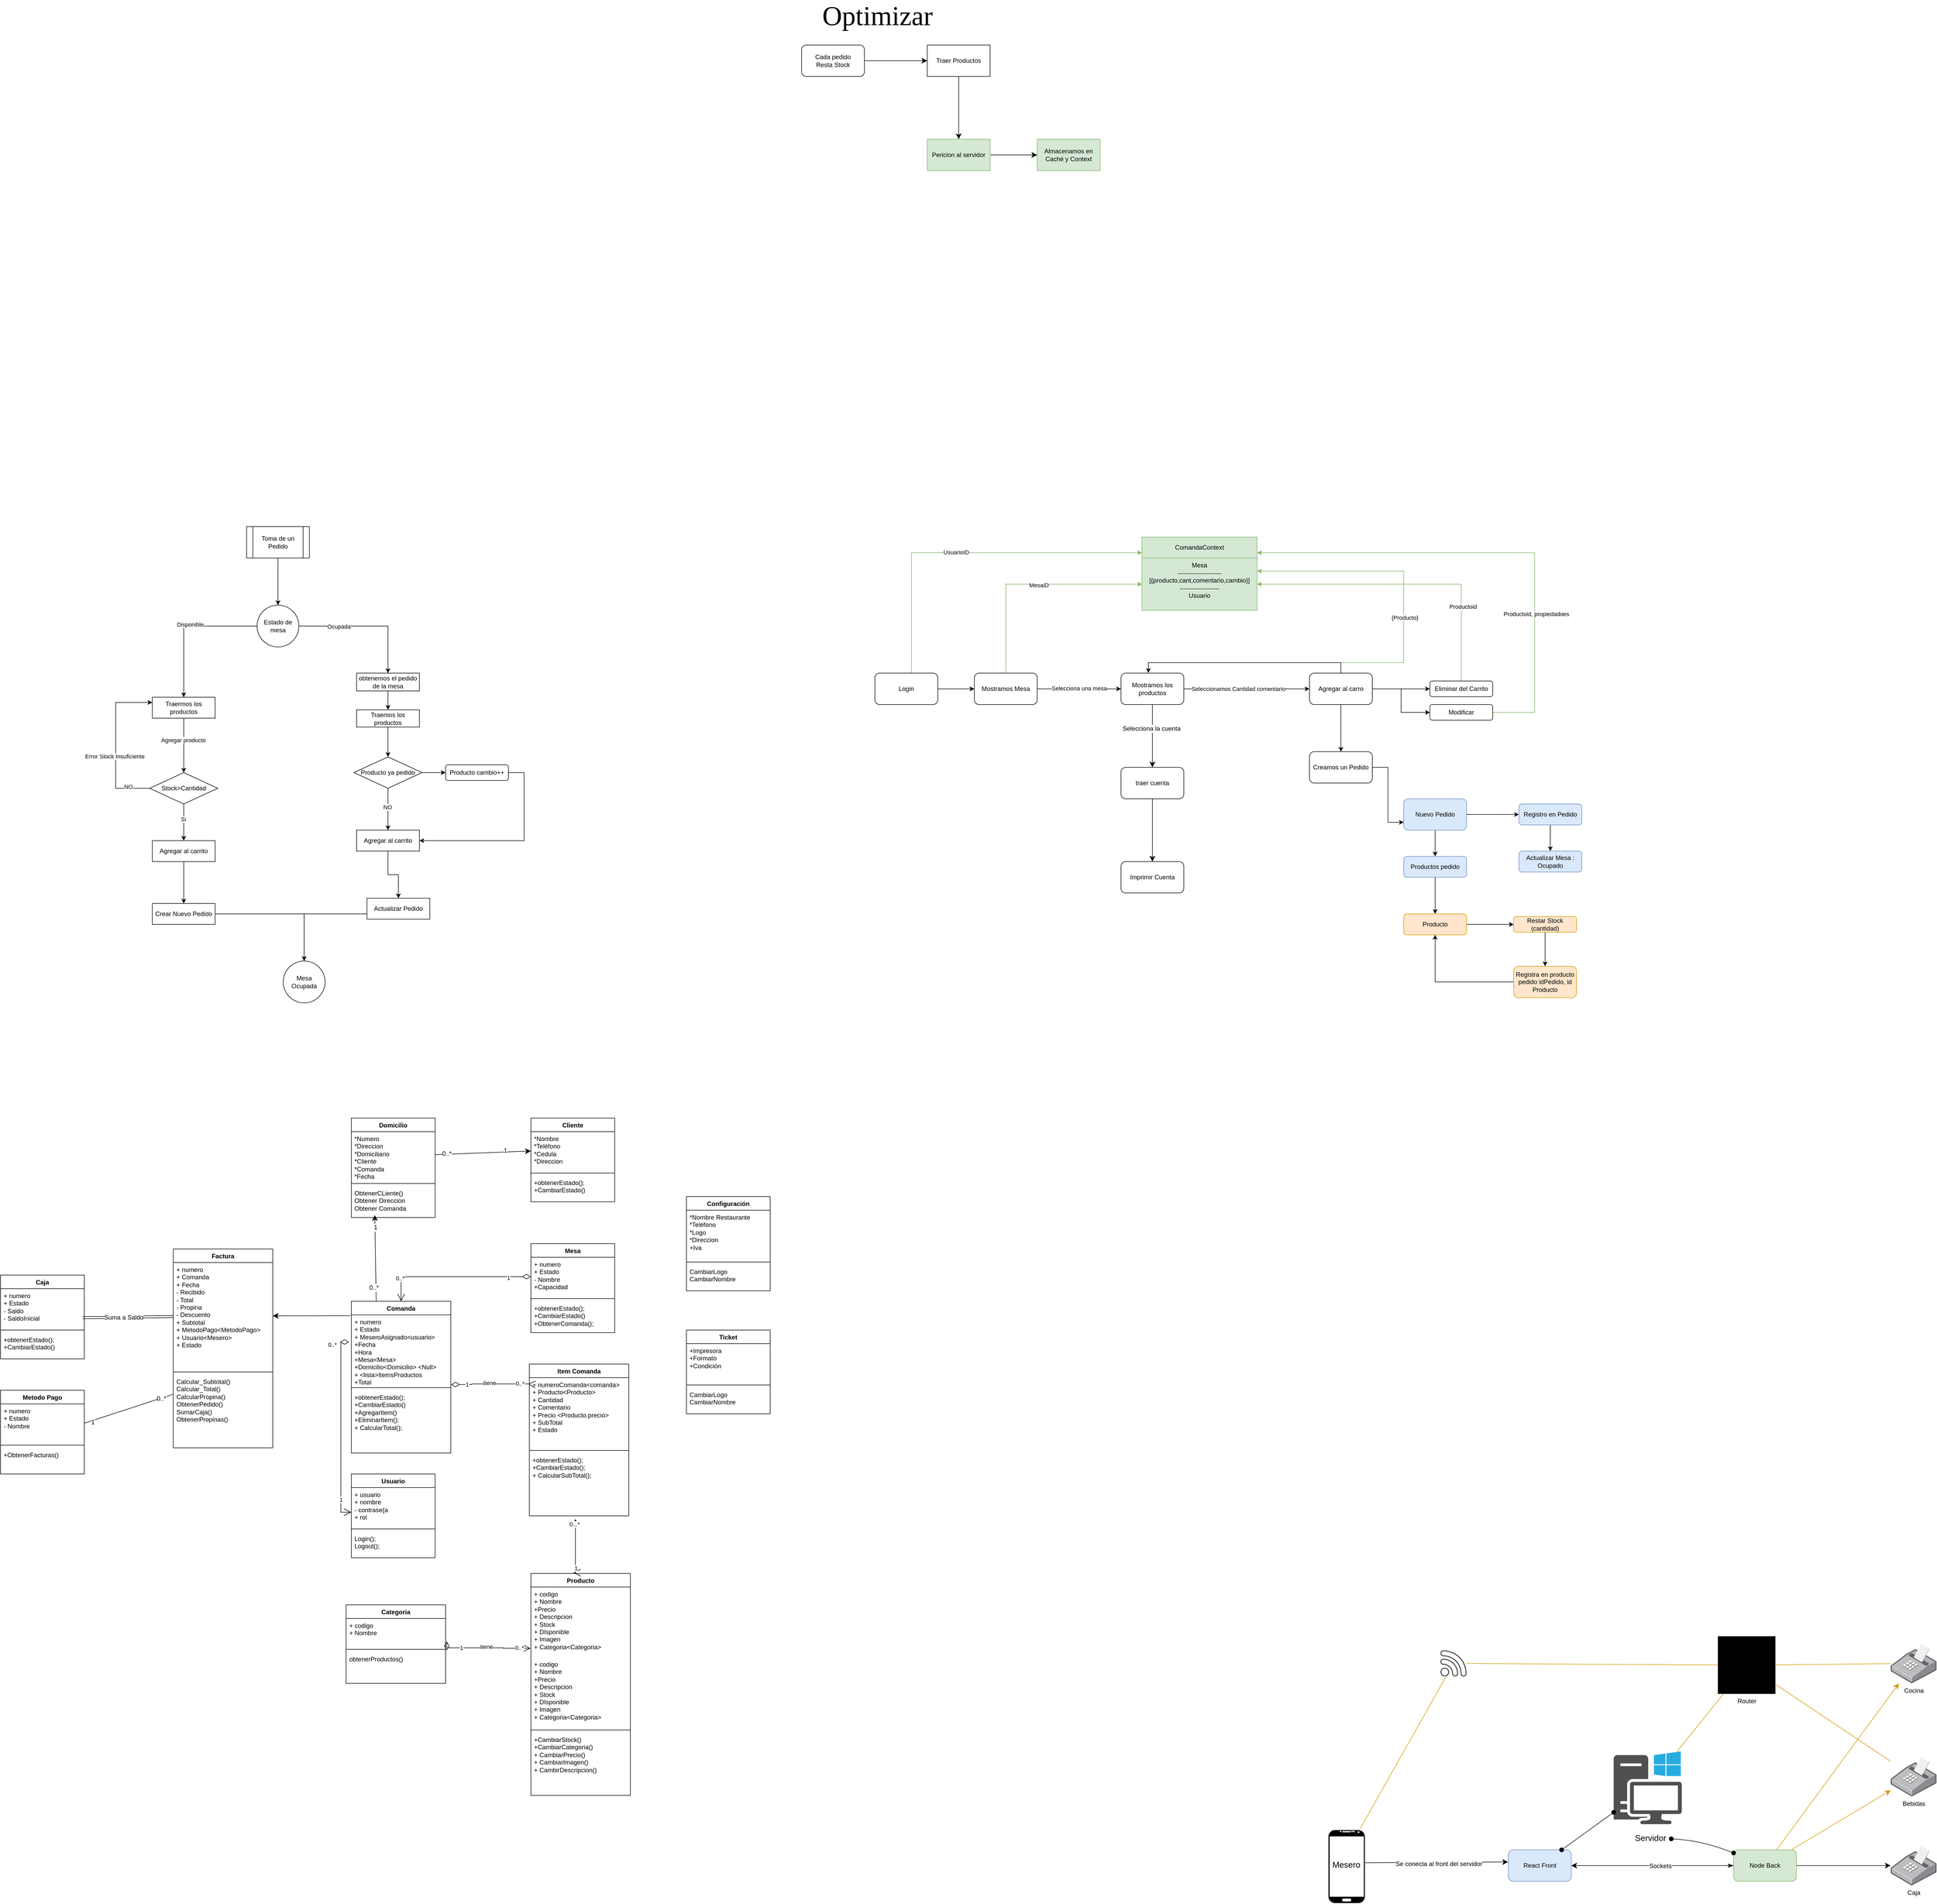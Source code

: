 <mxfile version="25.0.1">
  <diagram name="Página-1" id="ZLfOOwjbxrJCBjGlawMk">
    <mxGraphModel dx="3349" dy="2829" grid="1" gridSize="10" guides="1" tooltips="1" connect="1" arrows="1" fold="1" page="1" pageScale="1" pageWidth="827" pageHeight="1169" math="0" shadow="0">
      <root>
        <mxCell id="0" />
        <mxCell id="1" parent="0" />
        <mxCell id="36kNRSXU-eASTzBY41m4-41" value="" style="edgeStyle=orthogonalEdgeStyle;rounded=0;orthogonalLoop=1;jettySize=auto;html=1;" parent="1" source="36kNRSXU-eASTzBY41m4-36" target="36kNRSXU-eASTzBY41m4-40" edge="1">
          <mxGeometry relative="1" as="geometry" />
        </mxCell>
        <mxCell id="36kNRSXU-eASTzBY41m4-42" value="&lt;div&gt;Seleccionamos Cantidad comentario&lt;/div&gt;" style="edgeLabel;html=1;align=center;verticalAlign=middle;resizable=0;points=[];" parent="36kNRSXU-eASTzBY41m4-41" vertex="1" connectable="0">
          <mxGeometry x="-0.614" y="-1" relative="1" as="geometry">
            <mxPoint x="57" y="-1" as="offset" />
          </mxGeometry>
        </mxCell>
        <mxCell id="yWxDUSBrokPPVqbYyymq-2" value="" style="edgeStyle=none;curved=1;rounded=0;orthogonalLoop=1;jettySize=auto;html=1;fontSize=12;startSize=8;endSize=8;" parent="1" source="36kNRSXU-eASTzBY41m4-36" target="yWxDUSBrokPPVqbYyymq-1" edge="1">
          <mxGeometry relative="1" as="geometry" />
        </mxCell>
        <mxCell id="yWxDUSBrokPPVqbYyymq-5" value="Selecciona la cuenta" style="edgeLabel;html=1;align=center;verticalAlign=middle;resizable=0;points=[];fontSize=12;" parent="yWxDUSBrokPPVqbYyymq-2" vertex="1" connectable="0">
          <mxGeometry x="-0.236" y="-2" relative="1" as="geometry">
            <mxPoint as="offset" />
          </mxGeometry>
        </mxCell>
        <mxCell id="36kNRSXU-eASTzBY41m4-36" value="Mostramos los productos" style="rounded=1;whiteSpace=wrap;html=1;" parent="1" vertex="1">
          <mxGeometry x="300" y="-750" width="120" height="60" as="geometry" />
        </mxCell>
        <mxCell id="36kNRSXU-eASTzBY41m4-38" style="edgeStyle=orthogonalEdgeStyle;rounded=0;orthogonalLoop=1;jettySize=auto;html=1;entryX=0;entryY=0.5;entryDx=0;entryDy=0;" parent="1" source="36kNRSXU-eASTzBY41m4-37" target="36kNRSXU-eASTzBY41m4-36" edge="1">
          <mxGeometry relative="1" as="geometry" />
        </mxCell>
        <mxCell id="36kNRSXU-eASTzBY41m4-39" value="Selecciona una mesa" style="edgeLabel;html=1;align=center;verticalAlign=middle;resizable=0;points=[];" parent="36kNRSXU-eASTzBY41m4-38" vertex="1" connectable="0">
          <mxGeometry x="-0.003" y="1" relative="1" as="geometry">
            <mxPoint as="offset" />
          </mxGeometry>
        </mxCell>
        <mxCell id="36kNRSXU-eASTzBY41m4-54" style="edgeStyle=orthogonalEdgeStyle;rounded=0;orthogonalLoop=1;jettySize=auto;html=1;entryX=0;entryY=0.5;entryDx=0;entryDy=0;fillColor=#d5e8d4;strokeColor=#82b366;" parent="1" source="36kNRSXU-eASTzBY41m4-37" target="36kNRSXU-eASTzBY41m4-52" edge="1">
          <mxGeometry relative="1" as="geometry">
            <mxPoint x="80" y="-930" as="targetPoint" />
            <Array as="points">
              <mxPoint x="80" y="-920" />
            </Array>
          </mxGeometry>
        </mxCell>
        <mxCell id="36kNRSXU-eASTzBY41m4-55" value="MesaiD" style="edgeLabel;html=1;align=center;verticalAlign=middle;resizable=0;points=[];" parent="36kNRSXU-eASTzBY41m4-54" vertex="1" connectable="0">
          <mxGeometry x="0.083" y="-2" relative="1" as="geometry">
            <mxPoint as="offset" />
          </mxGeometry>
        </mxCell>
        <mxCell id="36kNRSXU-eASTzBY41m4-37" value="Mostramos Mesa" style="rounded=1;whiteSpace=wrap;html=1;" parent="1" vertex="1">
          <mxGeometry x="20" y="-750" width="120" height="60" as="geometry" />
        </mxCell>
        <mxCell id="36kNRSXU-eASTzBY41m4-46" value="" style="edgeStyle=orthogonalEdgeStyle;rounded=0;orthogonalLoop=1;jettySize=auto;html=1;" parent="1" source="36kNRSXU-eASTzBY41m4-40" target="36kNRSXU-eASTzBY41m4-45" edge="1">
          <mxGeometry relative="1" as="geometry" />
        </mxCell>
        <mxCell id="36kNRSXU-eASTzBY41m4-49" style="edgeStyle=orthogonalEdgeStyle;rounded=0;orthogonalLoop=1;jettySize=auto;html=1;entryX=1;entryY=0.25;entryDx=0;entryDy=0;fillColor=#d5e8d4;strokeColor=#82b366;exitX=0.5;exitY=0;exitDx=0;exitDy=0;" parent="1" source="36kNRSXU-eASTzBY41m4-40" target="36kNRSXU-eASTzBY41m4-52" edge="1">
          <mxGeometry relative="1" as="geometry">
            <mxPoint x="830" y="-750" as="sourcePoint" />
            <mxPoint x="875" y="-760" as="targetPoint" />
            <Array as="points">
              <mxPoint x="720" y="-770" />
              <mxPoint x="840" y="-770" />
              <mxPoint x="840" y="-945" />
            </Array>
          </mxGeometry>
        </mxCell>
        <mxCell id="36kNRSXU-eASTzBY41m4-60" value="{Producto}" style="edgeLabel;html=1;align=center;verticalAlign=middle;resizable=0;points=[];" parent="36kNRSXU-eASTzBY41m4-49" vertex="1" connectable="0">
          <mxGeometry x="-0.239" y="-2" relative="1" as="geometry">
            <mxPoint as="offset" />
          </mxGeometry>
        </mxCell>
        <mxCell id="36kNRSXU-eASTzBY41m4-62" value="" style="edgeStyle=orthogonalEdgeStyle;rounded=0;orthogonalLoop=1;jettySize=auto;html=1;exitX=1;exitY=0.5;exitDx=0;exitDy=0;" parent="1" source="36kNRSXU-eASTzBY41m4-40" target="36kNRSXU-eASTzBY41m4-61" edge="1">
          <mxGeometry relative="1" as="geometry">
            <mxPoint x="790" y="-690" as="sourcePoint" />
          </mxGeometry>
        </mxCell>
        <mxCell id="36kNRSXU-eASTzBY41m4-68" style="edgeStyle=orthogonalEdgeStyle;rounded=0;orthogonalLoop=1;jettySize=auto;html=1;exitX=1;exitY=0.5;exitDx=0;exitDy=0;entryX=0;entryY=0.5;entryDx=0;entryDy=0;" parent="1" source="36kNRSXU-eASTzBY41m4-40" target="36kNRSXU-eASTzBY41m4-66" edge="1">
          <mxGeometry relative="1" as="geometry" />
        </mxCell>
        <mxCell id="36kNRSXU-eASTzBY41m4-40" value="Agregar al carro" style="whiteSpace=wrap;html=1;rounded=1;" parent="1" vertex="1">
          <mxGeometry x="660" y="-750" width="120" height="60" as="geometry" />
        </mxCell>
        <mxCell id="ApmutINnozND2xl8l0p_-15" style="edgeStyle=orthogonalEdgeStyle;rounded=0;orthogonalLoop=1;jettySize=auto;html=1;entryX=0;entryY=0.75;entryDx=0;entryDy=0;" parent="1" source="36kNRSXU-eASTzBY41m4-45" target="ApmutINnozND2xl8l0p_-1" edge="1">
          <mxGeometry relative="1" as="geometry" />
        </mxCell>
        <mxCell id="36kNRSXU-eASTzBY41m4-45" value="Creamos un Pedido" style="whiteSpace=wrap;html=1;rounded=1;" parent="1" vertex="1">
          <mxGeometry x="660" y="-600" width="120" height="60" as="geometry" />
        </mxCell>
        <mxCell id="36kNRSXU-eASTzBY41m4-53" value="" style="group" parent="1" vertex="1" connectable="0">
          <mxGeometry x="340" y="-1010" width="220" height="140" as="geometry" />
        </mxCell>
        <mxCell id="36kNRSXU-eASTzBY41m4-51" value="ComandaContext" style="rounded=0;whiteSpace=wrap;html=1;fillColor=#d5e8d4;strokeColor=#82b366;" parent="36kNRSXU-eASTzBY41m4-53" vertex="1">
          <mxGeometry width="220.0" height="40" as="geometry" />
        </mxCell>
        <mxCell id="36kNRSXU-eASTzBY41m4-52" value="Mesa&lt;div&gt;---------------------&lt;/div&gt;&lt;div&gt;[{producto,cant,comentario,cambio}]&lt;/div&gt;&lt;div&gt;-------------------&lt;/div&gt;&lt;div&gt;Usuario&lt;/div&gt;&lt;div&gt;&lt;br&gt;&lt;/div&gt;" style="rounded=0;whiteSpace=wrap;html=1;fillColor=#d5e8d4;strokeColor=#82b366;" parent="36kNRSXU-eASTzBY41m4-53" vertex="1">
          <mxGeometry y="40" width="220.0" height="100" as="geometry" />
        </mxCell>
        <mxCell id="36kNRSXU-eASTzBY41m4-57" style="edgeStyle=orthogonalEdgeStyle;rounded=0;orthogonalLoop=1;jettySize=auto;html=1;entryX=0;entryY=0.75;entryDx=0;entryDy=0;fillColor=#d5e8d4;strokeColor=#82b366;" parent="1" source="36kNRSXU-eASTzBY41m4-56" target="36kNRSXU-eASTzBY41m4-51" edge="1">
          <mxGeometry relative="1" as="geometry">
            <Array as="points">
              <mxPoint x="-100" y="-980" />
            </Array>
          </mxGeometry>
        </mxCell>
        <mxCell id="36kNRSXU-eASTzBY41m4-58" value="UsuarioID" style="edgeLabel;html=1;align=center;verticalAlign=middle;resizable=0;points=[];" parent="36kNRSXU-eASTzBY41m4-57" vertex="1" connectable="0">
          <mxGeometry x="-0.06" y="1" relative="1" as="geometry">
            <mxPoint as="offset" />
          </mxGeometry>
        </mxCell>
        <mxCell id="36kNRSXU-eASTzBY41m4-59" style="edgeStyle=orthogonalEdgeStyle;rounded=0;orthogonalLoop=1;jettySize=auto;html=1;exitX=1;exitY=0.5;exitDx=0;exitDy=0;entryX=0;entryY=0.5;entryDx=0;entryDy=0;" parent="1" source="36kNRSXU-eASTzBY41m4-56" target="36kNRSXU-eASTzBY41m4-37" edge="1">
          <mxGeometry relative="1" as="geometry" />
        </mxCell>
        <mxCell id="36kNRSXU-eASTzBY41m4-56" value="Login" style="rounded=1;whiteSpace=wrap;html=1;" parent="1" vertex="1">
          <mxGeometry x="-170" y="-750" width="120" height="60" as="geometry" />
        </mxCell>
        <mxCell id="36kNRSXU-eASTzBY41m4-64" style="edgeStyle=orthogonalEdgeStyle;rounded=0;orthogonalLoop=1;jettySize=auto;html=1;entryX=1;entryY=0.5;entryDx=0;entryDy=0;fillColor=#d5e8d4;strokeColor=#82b366;" parent="1" source="36kNRSXU-eASTzBY41m4-61" target="36kNRSXU-eASTzBY41m4-52" edge="1">
          <mxGeometry relative="1" as="geometry">
            <Array as="points">
              <mxPoint x="950" y="-920" />
            </Array>
          </mxGeometry>
        </mxCell>
        <mxCell id="36kNRSXU-eASTzBY41m4-65" value="Productoid" style="edgeLabel;html=1;align=center;verticalAlign=middle;resizable=0;points=[];" parent="36kNRSXU-eASTzBY41m4-64" vertex="1" connectable="0">
          <mxGeometry x="-0.504" y="-3" relative="1" as="geometry">
            <mxPoint as="offset" />
          </mxGeometry>
        </mxCell>
        <mxCell id="36kNRSXU-eASTzBY41m4-61" value="Eliminar del Carrito" style="whiteSpace=wrap;html=1;rounded=1;" parent="1" vertex="1">
          <mxGeometry x="890" y="-735" width="120" height="30" as="geometry" />
        </mxCell>
        <mxCell id="36kNRSXU-eASTzBY41m4-63" style="edgeStyle=orthogonalEdgeStyle;rounded=0;orthogonalLoop=1;jettySize=auto;html=1;exitX=0.5;exitY=0;exitDx=0;exitDy=0;entryX=0.436;entryY=-0.008;entryDx=0;entryDy=0;entryPerimeter=0;" parent="1" source="36kNRSXU-eASTzBY41m4-40" target="36kNRSXU-eASTzBY41m4-36" edge="1">
          <mxGeometry relative="1" as="geometry" />
        </mxCell>
        <mxCell id="36kNRSXU-eASTzBY41m4-69" style="edgeStyle=orthogonalEdgeStyle;rounded=0;orthogonalLoop=1;jettySize=auto;html=1;entryX=1;entryY=0.75;entryDx=0;entryDy=0;fillColor=#d5e8d4;strokeColor=#82b366;" parent="1" source="36kNRSXU-eASTzBY41m4-66" target="36kNRSXU-eASTzBY41m4-51" edge="1">
          <mxGeometry relative="1" as="geometry">
            <Array as="points">
              <mxPoint x="1090" y="-675" />
              <mxPoint x="1090" y="-980" />
            </Array>
          </mxGeometry>
        </mxCell>
        <mxCell id="36kNRSXU-eASTzBY41m4-70" value="Productoid, propiedadoes" style="edgeLabel;html=1;align=center;verticalAlign=middle;resizable=0;points=[];" parent="36kNRSXU-eASTzBY41m4-69" vertex="1" connectable="0">
          <mxGeometry x="-0.414" y="-3" relative="1" as="geometry">
            <mxPoint as="offset" />
          </mxGeometry>
        </mxCell>
        <mxCell id="36kNRSXU-eASTzBY41m4-66" value="Modificar" style="whiteSpace=wrap;html=1;rounded=1;" parent="1" vertex="1">
          <mxGeometry x="890" y="-690" width="120" height="30" as="geometry" />
        </mxCell>
        <mxCell id="ApmutINnozND2xl8l0p_-3" value="" style="edgeStyle=orthogonalEdgeStyle;rounded=0;orthogonalLoop=1;jettySize=auto;html=1;" parent="1" source="ApmutINnozND2xl8l0p_-1" target="ApmutINnozND2xl8l0p_-2" edge="1">
          <mxGeometry relative="1" as="geometry" />
        </mxCell>
        <mxCell id="ApmutINnozND2xl8l0p_-7" style="edgeStyle=orthogonalEdgeStyle;rounded=0;orthogonalLoop=1;jettySize=auto;html=1;entryX=0.5;entryY=0;entryDx=0;entryDy=0;" parent="1" source="ApmutINnozND2xl8l0p_-1" target="ApmutINnozND2xl8l0p_-6" edge="1">
          <mxGeometry relative="1" as="geometry" />
        </mxCell>
        <mxCell id="ApmutINnozND2xl8l0p_-1" value="Nuevo Pedido" style="whiteSpace=wrap;html=1;rounded=1;fillColor=#dae8fc;strokeColor=#6c8ebf;" parent="1" vertex="1">
          <mxGeometry x="840" y="-510" width="120" height="60" as="geometry" />
        </mxCell>
        <mxCell id="ApmutINnozND2xl8l0p_-5" value="" style="edgeStyle=orthogonalEdgeStyle;rounded=0;orthogonalLoop=1;jettySize=auto;html=1;" parent="1" source="ApmutINnozND2xl8l0p_-2" target="ApmutINnozND2xl8l0p_-4" edge="1">
          <mxGeometry relative="1" as="geometry" />
        </mxCell>
        <mxCell id="ApmutINnozND2xl8l0p_-2" value="Registro en Pedido" style="whiteSpace=wrap;html=1;fillColor=#dae8fc;strokeColor=#6c8ebf;rounded=1;" parent="1" vertex="1">
          <mxGeometry x="1060" y="-500" width="120" height="40" as="geometry" />
        </mxCell>
        <mxCell id="ApmutINnozND2xl8l0p_-4" value="Actualizar Mesa : Ocupado" style="whiteSpace=wrap;html=1;fillColor=#dae8fc;strokeColor=#6c8ebf;rounded=1;" parent="1" vertex="1">
          <mxGeometry x="1060" y="-410" width="120" height="40" as="geometry" />
        </mxCell>
        <mxCell id="ApmutINnozND2xl8l0p_-9" value="" style="edgeStyle=orthogonalEdgeStyle;rounded=0;orthogonalLoop=1;jettySize=auto;html=1;" parent="1" source="ApmutINnozND2xl8l0p_-6" target="ApmutINnozND2xl8l0p_-8" edge="1">
          <mxGeometry relative="1" as="geometry" />
        </mxCell>
        <mxCell id="ApmutINnozND2xl8l0p_-6" value="Productos pedido" style="whiteSpace=wrap;html=1;fillColor=#dae8fc;strokeColor=#6c8ebf;rounded=1;" parent="1" vertex="1">
          <mxGeometry x="840" y="-400" width="120" height="40" as="geometry" />
        </mxCell>
        <mxCell id="ApmutINnozND2xl8l0p_-11" value="" style="edgeStyle=orthogonalEdgeStyle;rounded=0;orthogonalLoop=1;jettySize=auto;html=1;" parent="1" source="ApmutINnozND2xl8l0p_-8" target="ApmutINnozND2xl8l0p_-10" edge="1">
          <mxGeometry relative="1" as="geometry" />
        </mxCell>
        <mxCell id="ApmutINnozND2xl8l0p_-8" value="Producto" style="whiteSpace=wrap;html=1;fillColor=#ffe6cc;strokeColor=#d79b00;rounded=1;" parent="1" vertex="1">
          <mxGeometry x="840" y="-290" width="120" height="40" as="geometry" />
        </mxCell>
        <mxCell id="ApmutINnozND2xl8l0p_-13" value="" style="edgeStyle=orthogonalEdgeStyle;rounded=0;orthogonalLoop=1;jettySize=auto;html=1;" parent="1" source="ApmutINnozND2xl8l0p_-10" target="ApmutINnozND2xl8l0p_-12" edge="1">
          <mxGeometry relative="1" as="geometry" />
        </mxCell>
        <mxCell id="ApmutINnozND2xl8l0p_-10" value="Restar Stock (cantidad)" style="whiteSpace=wrap;html=1;fillColor=#ffe6cc;strokeColor=#d79b00;rounded=1;" parent="1" vertex="1">
          <mxGeometry x="1050" y="-285" width="120" height="30" as="geometry" />
        </mxCell>
        <mxCell id="ApmutINnozND2xl8l0p_-14" style="edgeStyle=orthogonalEdgeStyle;rounded=0;orthogonalLoop=1;jettySize=auto;html=1;" parent="1" source="ApmutINnozND2xl8l0p_-12" target="ApmutINnozND2xl8l0p_-8" edge="1">
          <mxGeometry relative="1" as="geometry" />
        </mxCell>
        <mxCell id="ApmutINnozND2xl8l0p_-12" value="Registra en producto pedido idPedido, id Producto" style="whiteSpace=wrap;html=1;fillColor=#ffe6cc;strokeColor=#d79b00;rounded=1;" parent="1" vertex="1">
          <mxGeometry x="1050" y="-190" width="120" height="60" as="geometry" />
        </mxCell>
        <mxCell id="ApmutINnozND2xl8l0p_-19" value="" style="edgeStyle=orthogonalEdgeStyle;rounded=0;orthogonalLoop=1;jettySize=auto;html=1;entryX=0.5;entryY=0;entryDx=0;entryDy=0;" parent="1" source="ApmutINnozND2xl8l0p_-17" target="ApmutINnozND2xl8l0p_-21" edge="1">
          <mxGeometry relative="1" as="geometry">
            <mxPoint x="-1310.09" y="-890" as="targetPoint" />
          </mxGeometry>
        </mxCell>
        <mxCell id="ApmutINnozND2xl8l0p_-17" value="Toma de un Pedido" style="shape=process;whiteSpace=wrap;html=1;backgroundOutline=1;" parent="1" vertex="1">
          <mxGeometry x="-1370.09" y="-1030" width="120" height="60" as="geometry" />
        </mxCell>
        <mxCell id="ApmutINnozND2xl8l0p_-23" value="" style="edgeStyle=orthogonalEdgeStyle;rounded=0;orthogonalLoop=1;jettySize=auto;html=1;" parent="1" source="ApmutINnozND2xl8l0p_-21" target="ApmutINnozND2xl8l0p_-22" edge="1">
          <mxGeometry relative="1" as="geometry">
            <Array as="points">
              <mxPoint x="-1100" y="-840" />
            </Array>
          </mxGeometry>
        </mxCell>
        <mxCell id="ApmutINnozND2xl8l0p_-24" value="Ocupada" style="edgeLabel;html=1;align=center;verticalAlign=middle;resizable=0;points=[];" parent="ApmutINnozND2xl8l0p_-23" vertex="1" connectable="0">
          <mxGeometry x="-0.42" y="-1" relative="1" as="geometry">
            <mxPoint as="offset" />
          </mxGeometry>
        </mxCell>
        <mxCell id="ApmutINnozND2xl8l0p_-30" value="" style="edgeStyle=orthogonalEdgeStyle;rounded=0;orthogonalLoop=1;jettySize=auto;html=1;" parent="1" source="ApmutINnozND2xl8l0p_-21" target="ApmutINnozND2xl8l0p_-29" edge="1">
          <mxGeometry relative="1" as="geometry" />
        </mxCell>
        <mxCell id="ApmutINnozND2xl8l0p_-31" value="Disponible" style="edgeLabel;html=1;align=center;verticalAlign=middle;resizable=0;points=[];" parent="ApmutINnozND2xl8l0p_-30" vertex="1" connectable="0">
          <mxGeometry x="-0.072" y="-3" relative="1" as="geometry">
            <mxPoint as="offset" />
          </mxGeometry>
        </mxCell>
        <mxCell id="ApmutINnozND2xl8l0p_-21" value="Estado de mesa" style="ellipse;whiteSpace=wrap;html=1;aspect=fixed;" parent="1" vertex="1">
          <mxGeometry x="-1350.09" y="-880" width="80" height="80" as="geometry" />
        </mxCell>
        <mxCell id="ApmutINnozND2xl8l0p_-44" value="" style="edgeStyle=orthogonalEdgeStyle;rounded=0;orthogonalLoop=1;jettySize=auto;html=1;" parent="1" source="ApmutINnozND2xl8l0p_-22" target="ApmutINnozND2xl8l0p_-43" edge="1">
          <mxGeometry relative="1" as="geometry" />
        </mxCell>
        <mxCell id="ApmutINnozND2xl8l0p_-22" value="obtenemos el pedido de la mesa" style="whiteSpace=wrap;html=1;" parent="1" vertex="1">
          <mxGeometry x="-1160.0" y="-750" width="120" height="34" as="geometry" />
        </mxCell>
        <mxCell id="ApmutINnozND2xl8l0p_-33" value="" style="edgeStyle=orthogonalEdgeStyle;rounded=0;orthogonalLoop=1;jettySize=auto;html=1;entryX=0.5;entryY=0;entryDx=0;entryDy=0;" parent="1" source="ApmutINnozND2xl8l0p_-29" target="ApmutINnozND2xl8l0p_-34" edge="1">
          <mxGeometry relative="1" as="geometry">
            <mxPoint x="-1490.09" y="-594" as="targetPoint" />
          </mxGeometry>
        </mxCell>
        <mxCell id="ApmutINnozND2xl8l0p_-35" value="Agregar producto" style="edgeLabel;html=1;align=center;verticalAlign=middle;resizable=0;points=[];" parent="ApmutINnozND2xl8l0p_-33" vertex="1" connectable="0">
          <mxGeometry x="-0.189" y="-1" relative="1" as="geometry">
            <mxPoint as="offset" />
          </mxGeometry>
        </mxCell>
        <mxCell id="ApmutINnozND2xl8l0p_-29" value="Traermos los productos" style="whiteSpace=wrap;html=1;" parent="1" vertex="1">
          <mxGeometry x="-1550.09" y="-704" width="120" height="40" as="geometry" />
        </mxCell>
        <mxCell id="ApmutINnozND2xl8l0p_-37" value="" style="edgeStyle=orthogonalEdgeStyle;rounded=0;orthogonalLoop=1;jettySize=auto;html=1;" parent="1" source="ApmutINnozND2xl8l0p_-34" target="ApmutINnozND2xl8l0p_-36" edge="1">
          <mxGeometry relative="1" as="geometry" />
        </mxCell>
        <mxCell id="ApmutINnozND2xl8l0p_-38" value="Si" style="edgeLabel;html=1;align=center;verticalAlign=middle;resizable=0;points=[];" parent="ApmutINnozND2xl8l0p_-37" vertex="1" connectable="0">
          <mxGeometry x="-0.165" y="-1" relative="1" as="geometry">
            <mxPoint as="offset" />
          </mxGeometry>
        </mxCell>
        <mxCell id="ApmutINnozND2xl8l0p_-39" style="edgeStyle=orthogonalEdgeStyle;rounded=0;orthogonalLoop=1;jettySize=auto;html=1;exitX=0;exitY=0.5;exitDx=0;exitDy=0;entryX=0;entryY=0.25;entryDx=0;entryDy=0;" parent="1" source="ApmutINnozND2xl8l0p_-34" target="ApmutINnozND2xl8l0p_-29" edge="1">
          <mxGeometry relative="1" as="geometry">
            <Array as="points">
              <mxPoint x="-1620.09" y="-530" />
              <mxPoint x="-1620.09" y="-694" />
            </Array>
          </mxGeometry>
        </mxCell>
        <mxCell id="ApmutINnozND2xl8l0p_-40" value="Error Stock Insuficiente" style="edgeLabel;html=1;align=center;verticalAlign=middle;resizable=0;points=[];" parent="ApmutINnozND2xl8l0p_-39" vertex="1" connectable="0">
          <mxGeometry x="-0.156" y="2" relative="1" as="geometry">
            <mxPoint as="offset" />
          </mxGeometry>
        </mxCell>
        <mxCell id="ApmutINnozND2xl8l0p_-46" value="NO" style="edgeLabel;html=1;align=center;verticalAlign=middle;resizable=0;points=[];" parent="ApmutINnozND2xl8l0p_-39" vertex="1" connectable="0">
          <mxGeometry x="-0.727" y="-3" relative="1" as="geometry">
            <mxPoint as="offset" />
          </mxGeometry>
        </mxCell>
        <mxCell id="ApmutINnozND2xl8l0p_-34" value="Stock&amp;gt;Cantidad" style="rhombus;whiteSpace=wrap;html=1;" parent="1" vertex="1">
          <mxGeometry x="-1555.09" y="-560" width="130" height="60" as="geometry" />
        </mxCell>
        <mxCell id="ApmutINnozND2xl8l0p_-42" value="" style="edgeStyle=orthogonalEdgeStyle;rounded=0;orthogonalLoop=1;jettySize=auto;html=1;" parent="1" source="ApmutINnozND2xl8l0p_-36" target="ApmutINnozND2xl8l0p_-41" edge="1">
          <mxGeometry relative="1" as="geometry" />
        </mxCell>
        <mxCell id="ApmutINnozND2xl8l0p_-36" value="Agregar al carrito" style="whiteSpace=wrap;html=1;" parent="1" vertex="1">
          <mxGeometry x="-1550.09" y="-430" width="120" height="40" as="geometry" />
        </mxCell>
        <mxCell id="ApmutINnozND2xl8l0p_-64" value="" style="edgeStyle=orthogonalEdgeStyle;rounded=0;orthogonalLoop=1;jettySize=auto;html=1;" parent="1" source="ApmutINnozND2xl8l0p_-41" target="ApmutINnozND2xl8l0p_-63" edge="1">
          <mxGeometry relative="1" as="geometry" />
        </mxCell>
        <mxCell id="ApmutINnozND2xl8l0p_-41" value="Crear Nuevo Pedido" style="whiteSpace=wrap;html=1;" parent="1" vertex="1">
          <mxGeometry x="-1550.09" y="-310" width="120" height="40" as="geometry" />
        </mxCell>
        <mxCell id="ApmutINnozND2xl8l0p_-47" style="edgeStyle=orthogonalEdgeStyle;rounded=0;orthogonalLoop=1;jettySize=auto;html=1;entryX=0.5;entryY=0;entryDx=0;entryDy=0;" parent="1" source="ApmutINnozND2xl8l0p_-43" target="ApmutINnozND2xl8l0p_-45" edge="1">
          <mxGeometry relative="1" as="geometry" />
        </mxCell>
        <mxCell id="ApmutINnozND2xl8l0p_-43" value="Traemos los productos" style="whiteSpace=wrap;html=1;" parent="1" vertex="1">
          <mxGeometry x="-1160.0" y="-680" width="120" height="33" as="geometry" />
        </mxCell>
        <mxCell id="ApmutINnozND2xl8l0p_-52" value="" style="edgeStyle=orthogonalEdgeStyle;rounded=0;orthogonalLoop=1;jettySize=auto;html=1;entryX=0;entryY=0.5;entryDx=0;entryDy=0;" parent="1" source="ApmutINnozND2xl8l0p_-45" target="ApmutINnozND2xl8l0p_-61" edge="1">
          <mxGeometry relative="1" as="geometry">
            <mxPoint x="-920.09" y="-560" as="targetPoint" />
          </mxGeometry>
        </mxCell>
        <mxCell id="ApmutINnozND2xl8l0p_-54" value="" style="edgeStyle=orthogonalEdgeStyle;rounded=0;orthogonalLoop=1;jettySize=auto;html=1;" parent="1" source="ApmutINnozND2xl8l0p_-45" target="ApmutINnozND2xl8l0p_-53" edge="1">
          <mxGeometry relative="1" as="geometry" />
        </mxCell>
        <mxCell id="ApmutINnozND2xl8l0p_-55" value="NO" style="edgeLabel;html=1;align=center;verticalAlign=middle;resizable=0;points=[];" parent="ApmutINnozND2xl8l0p_-54" vertex="1" connectable="0">
          <mxGeometry x="-0.113" y="-1" relative="1" as="geometry">
            <mxPoint as="offset" />
          </mxGeometry>
        </mxCell>
        <mxCell id="ApmutINnozND2xl8l0p_-45" value="Producto ya pedido" style="rhombus;whiteSpace=wrap;html=1;" parent="1" vertex="1">
          <mxGeometry x="-1165.0" y="-590" width="130" height="60" as="geometry" />
        </mxCell>
        <mxCell id="ApmutINnozND2xl8l0p_-57" style="edgeStyle=orthogonalEdgeStyle;rounded=0;orthogonalLoop=1;jettySize=auto;html=1;entryX=0.5;entryY=0;entryDx=0;entryDy=0;" parent="1" source="ApmutINnozND2xl8l0p_-53" target="ApmutINnozND2xl8l0p_-56" edge="1">
          <mxGeometry relative="1" as="geometry" />
        </mxCell>
        <mxCell id="ApmutINnozND2xl8l0p_-53" value="Agregar al carrito" style="whiteSpace=wrap;html=1;" parent="1" vertex="1">
          <mxGeometry x="-1160.0" y="-450" width="120" height="40" as="geometry" />
        </mxCell>
        <mxCell id="ApmutINnozND2xl8l0p_-65" style="edgeStyle=orthogonalEdgeStyle;rounded=0;orthogonalLoop=1;jettySize=auto;html=1;entryX=0.5;entryY=0;entryDx=0;entryDy=0;" parent="1" source="ApmutINnozND2xl8l0p_-56" target="ApmutINnozND2xl8l0p_-63" edge="1">
          <mxGeometry relative="1" as="geometry">
            <Array as="points">
              <mxPoint x="-1260.09" y="-290" />
            </Array>
          </mxGeometry>
        </mxCell>
        <mxCell id="ApmutINnozND2xl8l0p_-56" value="Actualizar Pedido" style="whiteSpace=wrap;html=1;" parent="1" vertex="1">
          <mxGeometry x="-1140.09" y="-320" width="120" height="40" as="geometry" />
        </mxCell>
        <mxCell id="ApmutINnozND2xl8l0p_-62" style="edgeStyle=orthogonalEdgeStyle;rounded=0;orthogonalLoop=1;jettySize=auto;html=1;entryX=1;entryY=0.5;entryDx=0;entryDy=0;" parent="1" source="ApmutINnozND2xl8l0p_-61" target="ApmutINnozND2xl8l0p_-53" edge="1">
          <mxGeometry relative="1" as="geometry">
            <Array as="points">
              <mxPoint x="-840.09" y="-430" />
            </Array>
          </mxGeometry>
        </mxCell>
        <mxCell id="ApmutINnozND2xl8l0p_-61" value="Producto cambio++" style="rounded=1;whiteSpace=wrap;html=1;" parent="1" vertex="1">
          <mxGeometry x="-990" y="-575" width="120" height="30" as="geometry" />
        </mxCell>
        <mxCell id="ApmutINnozND2xl8l0p_-63" value="Mesa Ocupada" style="ellipse;whiteSpace=wrap;html=1;" parent="1" vertex="1">
          <mxGeometry x="-1300.09" y="-200" width="80" height="80" as="geometry" />
        </mxCell>
        <mxCell id="ApmutINnozND2xl8l0p_-66" value="Usuario" style="swimlane;fontStyle=1;align=center;verticalAlign=top;childLayout=stackLayout;horizontal=1;startSize=26;horizontalStack=0;resizeParent=1;resizeParentMax=0;resizeLast=0;collapsible=1;marginBottom=0;whiteSpace=wrap;html=1;" parent="1" vertex="1">
          <mxGeometry x="-1170" y="780" width="160" height="160" as="geometry" />
        </mxCell>
        <mxCell id="ApmutINnozND2xl8l0p_-67" value="+ usuario&lt;div&gt;+ nombre&lt;/div&gt;&lt;div&gt;- contrase{a&lt;/div&gt;&lt;div&gt;+ rol&lt;/div&gt;&lt;div&gt;&lt;br&gt;&lt;/div&gt;" style="text;strokeColor=none;fillColor=none;align=left;verticalAlign=top;spacingLeft=4;spacingRight=4;overflow=hidden;rotatable=0;points=[[0,0.5],[1,0.5]];portConstraint=eastwest;whiteSpace=wrap;html=1;" parent="ApmutINnozND2xl8l0p_-66" vertex="1">
          <mxGeometry y="26" width="160" height="74" as="geometry" />
        </mxCell>
        <mxCell id="ApmutINnozND2xl8l0p_-68" value="" style="line;strokeWidth=1;fillColor=none;align=left;verticalAlign=middle;spacingTop=-1;spacingLeft=3;spacingRight=3;rotatable=0;labelPosition=right;points=[];portConstraint=eastwest;strokeColor=inherit;" parent="ApmutINnozND2xl8l0p_-66" vertex="1">
          <mxGeometry y="100" width="160" height="10" as="geometry" />
        </mxCell>
        <mxCell id="ApmutINnozND2xl8l0p_-69" value="Login();&lt;div&gt;Logout();&lt;/div&gt;" style="text;strokeColor=none;fillColor=none;align=left;verticalAlign=top;spacingLeft=4;spacingRight=4;overflow=hidden;rotatable=0;points=[[0,0.5],[1,0.5]];portConstraint=eastwest;whiteSpace=wrap;html=1;" parent="ApmutINnozND2xl8l0p_-66" vertex="1">
          <mxGeometry y="110" width="160" height="50" as="geometry" />
        </mxCell>
        <mxCell id="ApmutINnozND2xl8l0p_-70" value="Mesa" style="swimlane;fontStyle=1;align=center;verticalAlign=top;childLayout=stackLayout;horizontal=1;startSize=26;horizontalStack=0;resizeParent=1;resizeParentMax=0;resizeLast=0;collapsible=1;marginBottom=0;whiteSpace=wrap;html=1;" parent="1" vertex="1">
          <mxGeometry x="-827" y="340" width="160" height="170" as="geometry" />
        </mxCell>
        <mxCell id="ApmutINnozND2xl8l0p_-71" value="+ numero&lt;div&gt;+ Estado&lt;/div&gt;&lt;div&gt;- Nombre&lt;/div&gt;&lt;div&gt;+Capacidad&lt;/div&gt;" style="text;strokeColor=none;fillColor=none;align=left;verticalAlign=top;spacingLeft=4;spacingRight=4;overflow=hidden;rotatable=0;points=[[0,0.5],[1,0.5]];portConstraint=eastwest;whiteSpace=wrap;html=1;" parent="ApmutINnozND2xl8l0p_-70" vertex="1">
          <mxGeometry y="26" width="160" height="74" as="geometry" />
        </mxCell>
        <mxCell id="ApmutINnozND2xl8l0p_-72" value="" style="line;strokeWidth=1;fillColor=none;align=left;verticalAlign=middle;spacingTop=-1;spacingLeft=3;spacingRight=3;rotatable=0;labelPosition=right;points=[];portConstraint=eastwest;strokeColor=inherit;" parent="ApmutINnozND2xl8l0p_-70" vertex="1">
          <mxGeometry y="100" width="160" height="10" as="geometry" />
        </mxCell>
        <mxCell id="ApmutINnozND2xl8l0p_-73" value="+obtenerEstado();&lt;div&gt;+CambiarEstado()&lt;/div&gt;&lt;div&gt;+ObtenerComanda();&lt;/div&gt;" style="text;strokeColor=none;fillColor=none;align=left;verticalAlign=top;spacingLeft=4;spacingRight=4;overflow=hidden;rotatable=0;points=[[0,0.5],[1,0.5]];portConstraint=eastwest;whiteSpace=wrap;html=1;" parent="ApmutINnozND2xl8l0p_-70" vertex="1">
          <mxGeometry y="110" width="160" height="60" as="geometry" />
        </mxCell>
        <mxCell id="ApmutINnozND2xl8l0p_-74" value="Comanda" style="swimlane;fontStyle=1;align=center;verticalAlign=top;childLayout=stackLayout;horizontal=1;startSize=26;horizontalStack=0;resizeParent=1;resizeParentMax=0;resizeLast=0;collapsible=1;marginBottom=0;whiteSpace=wrap;html=1;" parent="1" vertex="1">
          <mxGeometry x="-1170" y="450" width="190" height="290" as="geometry" />
        </mxCell>
        <mxCell id="ApmutINnozND2xl8l0p_-75" value="+ numero&lt;div&gt;+ Estado&lt;/div&gt;&lt;div&gt;+ MeseroAsignado&amp;lt;usuario&amp;gt;&lt;/div&gt;&lt;div&gt;+Fecha&lt;/div&gt;&lt;div&gt;+Hora&lt;/div&gt;&lt;div&gt;+Mesa&amp;lt;Mesa&amp;gt;&lt;/div&gt;&lt;div&gt;+Domicilio&amp;lt;Domicilio&amp;gt; &amp;lt;Null&amp;gt;&lt;/div&gt;&lt;div&gt;+ &amp;lt;lista&amp;gt;ItemsProductos&lt;/div&gt;&lt;div&gt;+Total&lt;/div&gt;" style="text;strokeColor=none;fillColor=none;align=left;verticalAlign=top;spacingLeft=4;spacingRight=4;overflow=hidden;rotatable=0;points=[[0,0.5],[1,0.5]];portConstraint=eastwest;whiteSpace=wrap;html=1;" parent="ApmutINnozND2xl8l0p_-74" vertex="1">
          <mxGeometry y="26" width="190" height="134" as="geometry" />
        </mxCell>
        <mxCell id="ApmutINnozND2xl8l0p_-76" value="" style="line;strokeWidth=1;fillColor=none;align=left;verticalAlign=middle;spacingTop=-1;spacingLeft=3;spacingRight=3;rotatable=0;labelPosition=right;points=[];portConstraint=eastwest;strokeColor=inherit;" parent="ApmutINnozND2xl8l0p_-74" vertex="1">
          <mxGeometry y="160" width="190" height="10" as="geometry" />
        </mxCell>
        <mxCell id="ApmutINnozND2xl8l0p_-77" value="+obtenerEstado();&lt;div&gt;+CambiarEstado()&lt;/div&gt;&lt;div&gt;+AgregarItem()&lt;/div&gt;&lt;div&gt;+EliminarItem();&lt;/div&gt;&lt;div&gt;+ CalcularTotal();&lt;/div&gt;&lt;div&gt;&lt;br&gt;&lt;/div&gt;" style="text;strokeColor=none;fillColor=none;align=left;verticalAlign=top;spacingLeft=4;spacingRight=4;overflow=hidden;rotatable=0;points=[[0,0.5],[1,0.5]];portConstraint=eastwest;whiteSpace=wrap;html=1;" parent="ApmutINnozND2xl8l0p_-74" vertex="1">
          <mxGeometry y="170" width="190" height="120" as="geometry" />
        </mxCell>
        <mxCell id="ApmutINnozND2xl8l0p_-78" value="Item Comanda" style="swimlane;fontStyle=1;align=center;verticalAlign=top;childLayout=stackLayout;horizontal=1;startSize=26;horizontalStack=0;resizeParent=1;resizeParentMax=0;resizeLast=0;collapsible=1;marginBottom=0;whiteSpace=wrap;html=1;" parent="1" vertex="1">
          <mxGeometry x="-830" y="570" width="190" height="290" as="geometry" />
        </mxCell>
        <mxCell id="ApmutINnozND2xl8l0p_-79" value="+ numeroComanda&amp;lt;comanda&amp;gt;&lt;div&gt;+ Producto&amp;lt;Producto&amp;gt;&lt;/div&gt;&lt;div&gt;+ Cantidad&lt;/div&gt;&lt;div&gt;+ Comentario&lt;/div&gt;&lt;div&gt;+ Precio &amp;lt;Producto.precio&amp;gt;&lt;/div&gt;&lt;div&gt;+ SubTotal&lt;/div&gt;&lt;div&gt;+ Estado&lt;/div&gt;" style="text;strokeColor=none;fillColor=none;align=left;verticalAlign=top;spacingLeft=4;spacingRight=4;overflow=hidden;rotatable=0;points=[[0,0.5],[1,0.5]];portConstraint=eastwest;whiteSpace=wrap;html=1;" parent="ApmutINnozND2xl8l0p_-78" vertex="1">
          <mxGeometry y="26" width="190" height="134" as="geometry" />
        </mxCell>
        <mxCell id="ApmutINnozND2xl8l0p_-80" value="" style="line;strokeWidth=1;fillColor=none;align=left;verticalAlign=middle;spacingTop=-1;spacingLeft=3;spacingRight=3;rotatable=0;labelPosition=right;points=[];portConstraint=eastwest;strokeColor=inherit;" parent="ApmutINnozND2xl8l0p_-78" vertex="1">
          <mxGeometry y="160" width="190" height="10" as="geometry" />
        </mxCell>
        <mxCell id="ApmutINnozND2xl8l0p_-81" value="+obtenerEstado();&lt;div&gt;+CambiarEstado()&lt;span style=&quot;background-color: initial;&quot;&gt;;&lt;/span&gt;&lt;/div&gt;&lt;div&gt;+ CalcularSubTotal();&lt;/div&gt;&lt;div&gt;&lt;br&gt;&lt;/div&gt;" style="text;strokeColor=none;fillColor=none;align=left;verticalAlign=top;spacingLeft=4;spacingRight=4;overflow=hidden;rotatable=0;points=[[0,0.5],[1,0.5]];portConstraint=eastwest;whiteSpace=wrap;html=1;" parent="ApmutINnozND2xl8l0p_-78" vertex="1">
          <mxGeometry y="170" width="190" height="120" as="geometry" />
        </mxCell>
        <mxCell id="ApmutINnozND2xl8l0p_-82" value="Producto" style="swimlane;fontStyle=1;align=center;verticalAlign=top;childLayout=stackLayout;horizontal=1;startSize=26;horizontalStack=0;resizeParent=1;resizeParentMax=0;resizeLast=0;collapsible=1;marginBottom=0;whiteSpace=wrap;html=1;" parent="1" vertex="1">
          <mxGeometry x="-827" y="970" width="190" height="424" as="geometry" />
        </mxCell>
        <mxCell id="ApmutINnozND2xl8l0p_-83" value="+ codigo&lt;div&gt;+ Nombre&lt;/div&gt;&lt;div&gt;+Precio&lt;/div&gt;&lt;div&gt;+ Descripcion&lt;/div&gt;&lt;div&gt;+ Stock&lt;/div&gt;&lt;div&gt;+ DIsponible&lt;/div&gt;&lt;div&gt;+ Imagen&lt;/div&gt;&lt;div&gt;+ Categoria&amp;lt;Categoria&amp;gt;&lt;/div&gt;&lt;div&gt;&lt;br&gt;&lt;/div&gt;" style="text;strokeColor=none;fillColor=none;align=left;verticalAlign=top;spacingLeft=4;spacingRight=4;overflow=hidden;rotatable=0;points=[[0,0.5],[1,0.5]];portConstraint=eastwest;whiteSpace=wrap;html=1;" parent="ApmutINnozND2xl8l0p_-82" vertex="1">
          <mxGeometry y="26" width="190" height="134" as="geometry" />
        </mxCell>
        <mxCell id="ApmutINnozND2xl8l0p_-117" value="+ codigo&lt;div&gt;+ Nombre&lt;/div&gt;&lt;div&gt;+Precio&lt;/div&gt;&lt;div&gt;+ Descripcion&lt;/div&gt;&lt;div&gt;+ Stock&lt;/div&gt;&lt;div&gt;+ DIsponible&lt;/div&gt;&lt;div&gt;+ Imagen&lt;/div&gt;&lt;div&gt;+ Categoria&amp;lt;Categoria&amp;gt;&lt;/div&gt;&lt;div&gt;&lt;br&gt;&lt;/div&gt;" style="text;strokeColor=none;fillColor=none;align=left;verticalAlign=top;spacingLeft=4;spacingRight=4;overflow=hidden;rotatable=0;points=[[0,0.5],[1,0.5]];portConstraint=eastwest;whiteSpace=wrap;html=1;" parent="ApmutINnozND2xl8l0p_-82" vertex="1">
          <mxGeometry y="160" width="190" height="134" as="geometry" />
        </mxCell>
        <mxCell id="ApmutINnozND2xl8l0p_-84" value="" style="line;strokeWidth=1;fillColor=none;align=left;verticalAlign=middle;spacingTop=-1;spacingLeft=3;spacingRight=3;rotatable=0;labelPosition=right;points=[];portConstraint=eastwest;strokeColor=inherit;" parent="ApmutINnozND2xl8l0p_-82" vertex="1">
          <mxGeometry y="294" width="190" height="10" as="geometry" />
        </mxCell>
        <mxCell id="ApmutINnozND2xl8l0p_-85" value="+CambiarStock()&lt;div&gt;+CambiarCategoria()&lt;/div&gt;&lt;div&gt;+ CambiarPrecio()&lt;/div&gt;&lt;div&gt;+ CambiarImagen()&lt;/div&gt;&lt;div&gt;+ CambirDescripcion()&lt;/div&gt;&lt;div&gt;&lt;br&gt;&lt;div&gt;&lt;br&gt;&lt;/div&gt;&lt;/div&gt;" style="text;strokeColor=none;fillColor=none;align=left;verticalAlign=top;spacingLeft=4;spacingRight=4;overflow=hidden;rotatable=0;points=[[0,0.5],[1,0.5]];portConstraint=eastwest;whiteSpace=wrap;html=1;" parent="ApmutINnozND2xl8l0p_-82" vertex="1">
          <mxGeometry y="304" width="190" height="120" as="geometry" />
        </mxCell>
        <mxCell id="ApmutINnozND2xl8l0p_-86" value="Categoria" style="swimlane;fontStyle=1;align=center;verticalAlign=top;childLayout=stackLayout;horizontal=1;startSize=26;horizontalStack=0;resizeParent=1;resizeParentMax=0;resizeLast=0;collapsible=1;marginBottom=0;whiteSpace=wrap;html=1;" parent="1" vertex="1">
          <mxGeometry x="-1180" y="1030" width="190" height="150" as="geometry" />
        </mxCell>
        <mxCell id="ApmutINnozND2xl8l0p_-87" value="+ codigo&lt;div&gt;+ Nombre&lt;/div&gt;&lt;div&gt;&lt;br&gt;&lt;/div&gt;&lt;div&gt;&lt;br&gt;&lt;/div&gt;" style="text;strokeColor=none;fillColor=none;align=left;verticalAlign=top;spacingLeft=4;spacingRight=4;overflow=hidden;rotatable=0;points=[[0,0.5],[1,0.5]];portConstraint=eastwest;whiteSpace=wrap;html=1;" parent="ApmutINnozND2xl8l0p_-86" vertex="1">
          <mxGeometry y="26" width="190" height="54" as="geometry" />
        </mxCell>
        <mxCell id="ApmutINnozND2xl8l0p_-88" value="" style="line;strokeWidth=1;fillColor=none;align=left;verticalAlign=middle;spacingTop=-1;spacingLeft=3;spacingRight=3;rotatable=0;labelPosition=right;points=[];portConstraint=eastwest;strokeColor=inherit;" parent="ApmutINnozND2xl8l0p_-86" vertex="1">
          <mxGeometry y="80" width="190" height="10" as="geometry" />
        </mxCell>
        <mxCell id="ApmutINnozND2xl8l0p_-89" value="obtenerProductos()" style="text;strokeColor=none;fillColor=none;align=left;verticalAlign=top;spacingLeft=4;spacingRight=4;overflow=hidden;rotatable=0;points=[[0,0.5],[1,0.5]];portConstraint=eastwest;whiteSpace=wrap;html=1;" parent="ApmutINnozND2xl8l0p_-86" vertex="1">
          <mxGeometry y="90" width="190" height="60" as="geometry" />
        </mxCell>
        <mxCell id="ApmutINnozND2xl8l0p_-92" value="" style="endArrow=open;html=1;endSize=12;startArrow=diamondThin;startSize=14;startFill=0;edgeStyle=orthogonalEdgeStyle;align=left;verticalAlign=bottom;rounded=0;entryX=-0.004;entryY=0.873;entryDx=0;entryDy=0;entryPerimeter=0;exitX=1.012;exitY=-0.05;exitDx=0;exitDy=0;exitPerimeter=0;" parent="1" source="ApmutINnozND2xl8l0p_-89" target="ApmutINnozND2xl8l0p_-83" edge="1">
          <mxGeometry x="-1" y="3" relative="1" as="geometry">
            <mxPoint x="-940" y="1150" as="sourcePoint" />
            <mxPoint x="-840" y="1112" as="targetPoint" />
            <Array as="points">
              <mxPoint x="-988" y="1112" />
              <mxPoint x="-880" y="1112" />
              <mxPoint x="-880" y="1113" />
            </Array>
          </mxGeometry>
        </mxCell>
        <mxCell id="ApmutINnozND2xl8l0p_-93" value="1" style="edgeLabel;html=1;align=center;verticalAlign=middle;resizable=0;points=[];" parent="ApmutINnozND2xl8l0p_-92" vertex="1" connectable="0">
          <mxGeometry x="-0.607" relative="1" as="geometry">
            <mxPoint as="offset" />
          </mxGeometry>
        </mxCell>
        <mxCell id="ApmutINnozND2xl8l0p_-94" value="tiene" style="edgeLabel;html=1;align=center;verticalAlign=middle;resizable=0;points=[];" parent="ApmutINnozND2xl8l0p_-92" vertex="1" connectable="0">
          <mxGeometry x="-0.032" y="2" relative="1" as="geometry">
            <mxPoint as="offset" />
          </mxGeometry>
        </mxCell>
        <mxCell id="ApmutINnozND2xl8l0p_-95" value="0..*" style="edgeLabel;html=1;align=center;verticalAlign=middle;resizable=0;points=[];" parent="ApmutINnozND2xl8l0p_-92" vertex="1" connectable="0">
          <mxGeometry x="0.734" y="1" relative="1" as="geometry">
            <mxPoint as="offset" />
          </mxGeometry>
        </mxCell>
        <mxCell id="ApmutINnozND2xl8l0p_-96" value="" style="endArrow=open;html=1;endSize=12;startArrow=diamondThin;startSize=14;startFill=1;edgeStyle=orthogonalEdgeStyle;align=left;verticalAlign=bottom;rounded=0;exitX=0.463;exitY=1.052;exitDx=0;exitDy=0;exitPerimeter=0;entryX=0.426;entryY=-0.003;entryDx=0;entryDy=0;entryPerimeter=0;" parent="1" source="ApmutINnozND2xl8l0p_-81" target="ApmutINnozND2xl8l0p_-82" edge="1">
          <mxGeometry x="-1" y="3" relative="1" as="geometry">
            <mxPoint x="-661.05" y="760.03" as="sourcePoint" />
            <mxPoint x="-400" y="910" as="targetPoint" />
            <Array as="points">
              <mxPoint x="-742" y="890" />
              <mxPoint x="-742" y="890" />
              <mxPoint x="-742" y="969" />
            </Array>
          </mxGeometry>
        </mxCell>
        <mxCell id="ApmutINnozND2xl8l0p_-97" value="0...*" style="edgeLabel;html=1;align=center;verticalAlign=middle;resizable=0;points=[];" parent="ApmutINnozND2xl8l0p_-96" vertex="1" connectable="0">
          <mxGeometry x="-0.825" y="-2" relative="1" as="geometry">
            <mxPoint as="offset" />
          </mxGeometry>
        </mxCell>
        <mxCell id="ApmutINnozND2xl8l0p_-98" value="1" style="edgeLabel;html=1;align=center;verticalAlign=middle;resizable=0;points=[];" parent="ApmutINnozND2xl8l0p_-96" vertex="1" connectable="0">
          <mxGeometry x="0.763" y="1" relative="1" as="geometry">
            <mxPoint as="offset" />
          </mxGeometry>
        </mxCell>
        <mxCell id="ApmutINnozND2xl8l0p_-99" value="" style="endArrow=open;html=1;endSize=12;startArrow=diamondThin;startSize=14;startFill=0;edgeStyle=orthogonalEdgeStyle;align=left;verticalAlign=bottom;rounded=0;exitX=1.003;exitY=0.993;exitDx=0;exitDy=0;exitPerimeter=0;entryX=-0.013;entryY=0.088;entryDx=0;entryDy=0;entryPerimeter=0;" parent="1" source="ApmutINnozND2xl8l0p_-75" target="ApmutINnozND2xl8l0p_-79" edge="1">
          <mxGeometry x="-1" y="3" relative="1" as="geometry">
            <mxPoint x="-970" y="610" as="sourcePoint" />
            <mxPoint x="-700" y="410" as="targetPoint" />
            <Array as="points">
              <mxPoint x="-940" y="609" />
              <mxPoint x="-830" y="608" />
              <mxPoint x="-830" y="508" />
            </Array>
          </mxGeometry>
        </mxCell>
        <mxCell id="ApmutINnozND2xl8l0p_-100" value="1" style="edgeLabel;html=1;align=center;verticalAlign=middle;resizable=0;points=[];" parent="ApmutINnozND2xl8l0p_-99" vertex="1" connectable="0">
          <mxGeometry x="-0.607" relative="1" as="geometry">
            <mxPoint as="offset" />
          </mxGeometry>
        </mxCell>
        <mxCell id="ApmutINnozND2xl8l0p_-101" value="tiene" style="edgeLabel;html=1;align=center;verticalAlign=middle;resizable=0;points=[];" parent="ApmutINnozND2xl8l0p_-99" vertex="1" connectable="0">
          <mxGeometry x="-0.032" y="2" relative="1" as="geometry">
            <mxPoint as="offset" />
          </mxGeometry>
        </mxCell>
        <mxCell id="ApmutINnozND2xl8l0p_-102" value="0..*" style="edgeLabel;html=1;align=center;verticalAlign=middle;resizable=0;points=[];" parent="ApmutINnozND2xl8l0p_-99" vertex="1" connectable="0">
          <mxGeometry x="0.734" y="1" relative="1" as="geometry">
            <mxPoint as="offset" />
          </mxGeometry>
        </mxCell>
        <mxCell id="ApmutINnozND2xl8l0p_-110" value="" style="endArrow=open;html=1;endSize=12;startArrow=diamondThin;startSize=14;startFill=0;edgeStyle=orthogonalEdgeStyle;align=left;verticalAlign=bottom;rounded=0;entryX=0.5;entryY=0;entryDx=0;entryDy=0;" parent="1" source="ApmutINnozND2xl8l0p_-71" target="ApmutINnozND2xl8l0p_-74" edge="1">
          <mxGeometry x="-1" y="3" relative="1" as="geometry">
            <mxPoint x="-1170" y="340" as="sourcePoint" />
            <mxPoint x="-1010" y="340" as="targetPoint" />
          </mxGeometry>
        </mxCell>
        <mxCell id="ApmutINnozND2xl8l0p_-111" value="1" style="edgeLabel;html=1;align=center;verticalAlign=middle;resizable=0;points=[];" parent="ApmutINnozND2xl8l0p_-110" vertex="1" connectable="0">
          <mxGeometry x="-0.707" y="2" relative="1" as="geometry">
            <mxPoint as="offset" />
          </mxGeometry>
        </mxCell>
        <mxCell id="ApmutINnozND2xl8l0p_-112" value="0..*" style="edgeLabel;html=1;align=center;verticalAlign=middle;resizable=0;points=[];" parent="ApmutINnozND2xl8l0p_-110" vertex="1" connectable="0">
          <mxGeometry x="0.703" y="-2" relative="1" as="geometry">
            <mxPoint as="offset" />
          </mxGeometry>
        </mxCell>
        <mxCell id="ApmutINnozND2xl8l0p_-113" value="" style="endArrow=open;html=1;endSize=12;startArrow=diamondThin;startSize=14;startFill=0;edgeStyle=orthogonalEdgeStyle;align=left;verticalAlign=bottom;rounded=0;exitX=-0.024;exitY=0.386;exitDx=0;exitDy=0;exitPerimeter=0;" parent="1" source="ApmutINnozND2xl8l0p_-75" target="ApmutINnozND2xl8l0p_-67" edge="1">
          <mxGeometry x="-1" y="3" relative="1" as="geometry">
            <mxPoint x="-1280" y="630" as="sourcePoint" />
            <mxPoint x="-1400" y="130" as="targetPoint" />
            <Array as="points">
              <mxPoint x="-1190" y="528" />
              <mxPoint x="-1190" y="853" />
            </Array>
          </mxGeometry>
        </mxCell>
        <mxCell id="ApmutINnozND2xl8l0p_-114" value="0..*&amp;nbsp;" style="edgeLabel;html=1;align=center;verticalAlign=middle;resizable=0;points=[];" parent="ApmutINnozND2xl8l0p_-113" vertex="1" connectable="0">
          <mxGeometry x="-0.888" y="1" relative="1" as="geometry">
            <mxPoint x="-16" as="offset" />
          </mxGeometry>
        </mxCell>
        <mxCell id="ApmutINnozND2xl8l0p_-115" value="1" style="edgeLabel;html=1;align=center;verticalAlign=middle;resizable=0;points=[];" parent="ApmutINnozND2xl8l0p_-113" vertex="1" connectable="0">
          <mxGeometry x="0.754" relative="1" as="geometry">
            <mxPoint as="offset" />
          </mxGeometry>
        </mxCell>
        <mxCell id="ApmutINnozND2xl8l0p_-122" value="Factura" style="swimlane;fontStyle=1;align=center;verticalAlign=top;childLayout=stackLayout;horizontal=1;startSize=26;horizontalStack=0;resizeParent=1;resizeParentMax=0;resizeLast=0;collapsible=1;marginBottom=0;whiteSpace=wrap;html=1;" parent="1" vertex="1">
          <mxGeometry x="-1510" y="350" width="190" height="380" as="geometry" />
        </mxCell>
        <mxCell id="ApmutINnozND2xl8l0p_-123" value="+ numero&lt;div&gt;+ Comanda&lt;/div&gt;&lt;div&gt;+ Fecha&lt;/div&gt;&lt;div&gt;- Recibido&lt;/div&gt;&lt;div&gt;- Total&lt;/div&gt;&lt;div&gt;- Propina&lt;/div&gt;&lt;div&gt;- Descuento&lt;/div&gt;&lt;div&gt;+ Subtotal&lt;/div&gt;&lt;div&gt;+ MetodoPago&amp;lt;MetodoPago&amp;gt;&lt;/div&gt;&lt;div&gt;+ Usuario&amp;lt;Mesero&amp;gt;&lt;/div&gt;&lt;div&gt;+ Estado&lt;/div&gt;&lt;div&gt;&lt;br&gt;&lt;/div&gt;" style="text;strokeColor=none;fillColor=none;align=left;verticalAlign=top;spacingLeft=4;spacingRight=4;overflow=hidden;rotatable=0;points=[[0,0.5],[1,0.5]];portConstraint=eastwest;whiteSpace=wrap;html=1;" parent="ApmutINnozND2xl8l0p_-122" vertex="1">
          <mxGeometry y="26" width="190" height="204" as="geometry" />
        </mxCell>
        <mxCell id="ApmutINnozND2xl8l0p_-124" value="" style="line;strokeWidth=1;fillColor=none;align=left;verticalAlign=middle;spacingTop=-1;spacingLeft=3;spacingRight=3;rotatable=0;labelPosition=right;points=[];portConstraint=eastwest;strokeColor=inherit;" parent="ApmutINnozND2xl8l0p_-122" vertex="1">
          <mxGeometry y="230" width="190" height="10" as="geometry" />
        </mxCell>
        <mxCell id="ApmutINnozND2xl8l0p_-125" value="Calcular_Subtotal()&lt;div&gt;Calcular_Total()&lt;/div&gt;&lt;div&gt;CalcularPropina()&lt;/div&gt;&lt;div&gt;ObtenerPedido()&lt;/div&gt;&lt;div&gt;SumarCaja()&lt;/div&gt;&lt;div&gt;ObtenerPropinas()&lt;/div&gt;" style="text;strokeColor=none;fillColor=none;align=left;verticalAlign=top;spacingLeft=4;spacingRight=4;overflow=hidden;rotatable=0;points=[[0,0.5],[1,0.5]];portConstraint=eastwest;whiteSpace=wrap;html=1;" parent="ApmutINnozND2xl8l0p_-122" vertex="1">
          <mxGeometry y="240" width="190" height="140" as="geometry" />
        </mxCell>
        <mxCell id="80AVIIpQqI9yBYaxOI0G-2" style="edgeStyle=none;curved=1;rounded=0;orthogonalLoop=1;jettySize=auto;html=1;fontSize=12;startSize=8;endSize=8;exitX=-0.011;exitY=0.012;exitDx=0;exitDy=0;exitPerimeter=0;" parent="1" source="ApmutINnozND2xl8l0p_-75" target="ApmutINnozND2xl8l0p_-123" edge="1">
          <mxGeometry relative="1" as="geometry" />
        </mxCell>
        <mxCell id="80AVIIpQqI9yBYaxOI0G-3" value="Caja" style="swimlane;fontStyle=1;align=center;verticalAlign=top;childLayout=stackLayout;horizontal=1;startSize=26;horizontalStack=0;resizeParent=1;resizeParentMax=0;resizeLast=0;collapsible=1;marginBottom=0;whiteSpace=wrap;html=1;" parent="1" vertex="1">
          <mxGeometry x="-1840" y="400" width="160" height="160" as="geometry" />
        </mxCell>
        <mxCell id="80AVIIpQqI9yBYaxOI0G-4" value="+ numero&lt;div&gt;+ Estado&lt;/div&gt;&lt;div&gt;- Saldo&lt;/div&gt;&lt;div&gt;- SaldoInicial&lt;/div&gt;" style="text;strokeColor=none;fillColor=none;align=left;verticalAlign=top;spacingLeft=4;spacingRight=4;overflow=hidden;rotatable=0;points=[[0,0.5],[1,0.5]];portConstraint=eastwest;whiteSpace=wrap;html=1;" parent="80AVIIpQqI9yBYaxOI0G-3" vertex="1">
          <mxGeometry y="26" width="160" height="74" as="geometry" />
        </mxCell>
        <mxCell id="80AVIIpQqI9yBYaxOI0G-5" value="" style="line;strokeWidth=1;fillColor=none;align=left;verticalAlign=middle;spacingTop=-1;spacingLeft=3;spacingRight=3;rotatable=0;labelPosition=right;points=[];portConstraint=eastwest;strokeColor=inherit;" parent="80AVIIpQqI9yBYaxOI0G-3" vertex="1">
          <mxGeometry y="100" width="160" height="10" as="geometry" />
        </mxCell>
        <mxCell id="80AVIIpQqI9yBYaxOI0G-6" value="+obtenerEstado();&lt;div&gt;+CambiarEstado()&lt;/div&gt;" style="text;strokeColor=none;fillColor=none;align=left;verticalAlign=top;spacingLeft=4;spacingRight=4;overflow=hidden;rotatable=0;points=[[0,0.5],[1,0.5]];portConstraint=eastwest;whiteSpace=wrap;html=1;" parent="80AVIIpQqI9yBYaxOI0G-3" vertex="1">
          <mxGeometry y="110" width="160" height="50" as="geometry" />
        </mxCell>
        <mxCell id="80AVIIpQqI9yBYaxOI0G-7" value="Metodo Pago" style="swimlane;fontStyle=1;align=center;verticalAlign=top;childLayout=stackLayout;horizontal=1;startSize=26;horizontalStack=0;resizeParent=1;resizeParentMax=0;resizeLast=0;collapsible=1;marginBottom=0;whiteSpace=wrap;html=1;" parent="1" vertex="1">
          <mxGeometry x="-1840" y="620" width="160" height="160" as="geometry" />
        </mxCell>
        <mxCell id="80AVIIpQqI9yBYaxOI0G-8" value="+ numero&lt;div&gt;+ Estado&lt;/div&gt;&lt;div&gt;- Nombre&lt;/div&gt;&lt;div&gt;&lt;br&gt;&lt;/div&gt;" style="text;strokeColor=none;fillColor=none;align=left;verticalAlign=top;spacingLeft=4;spacingRight=4;overflow=hidden;rotatable=0;points=[[0,0.5],[1,0.5]];portConstraint=eastwest;whiteSpace=wrap;html=1;" parent="80AVIIpQqI9yBYaxOI0G-7" vertex="1">
          <mxGeometry y="26" width="160" height="74" as="geometry" />
        </mxCell>
        <mxCell id="80AVIIpQqI9yBYaxOI0G-9" value="" style="line;strokeWidth=1;fillColor=none;align=left;verticalAlign=middle;spacingTop=-1;spacingLeft=3;spacingRight=3;rotatable=0;labelPosition=right;points=[];portConstraint=eastwest;strokeColor=inherit;" parent="80AVIIpQqI9yBYaxOI0G-7" vertex="1">
          <mxGeometry y="100" width="160" height="10" as="geometry" />
        </mxCell>
        <mxCell id="80AVIIpQqI9yBYaxOI0G-10" value="+ObtenerFacturas()&lt;div&gt;&lt;br&gt;&lt;/div&gt;" style="text;strokeColor=none;fillColor=none;align=left;verticalAlign=top;spacingLeft=4;spacingRight=4;overflow=hidden;rotatable=0;points=[[0,0.5],[1,0.5]];portConstraint=eastwest;whiteSpace=wrap;html=1;" parent="80AVIIpQqI9yBYaxOI0G-7" vertex="1">
          <mxGeometry y="110" width="160" height="50" as="geometry" />
        </mxCell>
        <mxCell id="80AVIIpQqI9yBYaxOI0G-12" style="edgeStyle=none;curved=1;rounded=0;orthogonalLoop=1;jettySize=auto;html=1;entryX=0.98;entryY=0.748;entryDx=0;entryDy=0;entryPerimeter=0;fontSize=12;shape=link;" parent="1" source="ApmutINnozND2xl8l0p_-123" target="80AVIIpQqI9yBYaxOI0G-4" edge="1">
          <mxGeometry relative="1" as="geometry" />
        </mxCell>
        <mxCell id="80AVIIpQqI9yBYaxOI0G-14" value="Suma a Saldo" style="edgeLabel;html=1;align=center;verticalAlign=middle;resizable=0;points=[];fontSize=12;" parent="80AVIIpQqI9yBYaxOI0G-12" vertex="1" connectable="0">
          <mxGeometry x="0.096" relative="1" as="geometry">
            <mxPoint as="offset" />
          </mxGeometry>
        </mxCell>
        <mxCell id="80AVIIpQqI9yBYaxOI0G-15" value="" style="endArrow=none;html=1;rounded=0;fontSize=12;startSize=8;endSize=8;curved=1;exitX=1;exitY=0.5;exitDx=0;exitDy=0;entryX=-0.004;entryY=0.27;entryDx=0;entryDy=0;entryPerimeter=0;" parent="1" source="80AVIIpQqI9yBYaxOI0G-8" target="ApmutINnozND2xl8l0p_-125" edge="1">
          <mxGeometry width="50" height="50" relative="1" as="geometry">
            <mxPoint x="-1660" y="520" as="sourcePoint" />
            <mxPoint x="-1610" y="470" as="targetPoint" />
          </mxGeometry>
        </mxCell>
        <mxCell id="80AVIIpQqI9yBYaxOI0G-16" value="1" style="edgeLabel;html=1;align=center;verticalAlign=middle;resizable=0;points=[];fontSize=12;" parent="80AVIIpQqI9yBYaxOI0G-15" vertex="1" connectable="0">
          <mxGeometry x="-0.824" y="-3" relative="1" as="geometry">
            <mxPoint as="offset" />
          </mxGeometry>
        </mxCell>
        <mxCell id="80AVIIpQqI9yBYaxOI0G-17" value="0..*" style="edgeLabel;html=1;align=center;verticalAlign=middle;resizable=0;points=[];fontSize=12;" parent="80AVIIpQqI9yBYaxOI0G-15" vertex="1" connectable="0">
          <mxGeometry x="0.732" y="-1" relative="1" as="geometry">
            <mxPoint as="offset" />
          </mxGeometry>
        </mxCell>
        <mxCell id="UtpUK4V7BiWDPAaheVs6-1" value="Domicilio" style="swimlane;fontStyle=1;align=center;verticalAlign=top;childLayout=stackLayout;horizontal=1;startSize=26;horizontalStack=0;resizeParent=1;resizeParentMax=0;resizeLast=0;collapsible=1;marginBottom=0;whiteSpace=wrap;html=1;" parent="1" vertex="1">
          <mxGeometry x="-1170" y="100" width="160" height="190" as="geometry" />
        </mxCell>
        <mxCell id="UtpUK4V7BiWDPAaheVs6-2" value="&lt;div&gt;*Numero&lt;/div&gt;&lt;div&gt;*Direccion&lt;br&gt;*Domiciliario&lt;br&gt;*Cliente&lt;/div&gt;&lt;div&gt;*Comanda&lt;/div&gt;&lt;div&gt;*Fecha&lt;/div&gt;" style="text;strokeColor=none;fillColor=none;align=left;verticalAlign=top;spacingLeft=4;spacingRight=4;overflow=hidden;rotatable=0;points=[[0,0.5],[1,0.5]];portConstraint=eastwest;whiteSpace=wrap;html=1;" parent="UtpUK4V7BiWDPAaheVs6-1" vertex="1">
          <mxGeometry y="26" width="160" height="94" as="geometry" />
        </mxCell>
        <mxCell id="UtpUK4V7BiWDPAaheVs6-3" value="" style="line;strokeWidth=1;fillColor=none;align=left;verticalAlign=middle;spacingTop=-1;spacingLeft=3;spacingRight=3;rotatable=0;labelPosition=right;points=[];portConstraint=eastwest;strokeColor=inherit;" parent="UtpUK4V7BiWDPAaheVs6-1" vertex="1">
          <mxGeometry y="120" width="160" height="10" as="geometry" />
        </mxCell>
        <mxCell id="UtpUK4V7BiWDPAaheVs6-4" value="ObtenerCLiente()&lt;div&gt;Obtener Direccion&lt;br&gt;Obtener Comanda&lt;/div&gt;" style="text;strokeColor=none;fillColor=none;align=left;verticalAlign=top;spacingLeft=4;spacingRight=4;overflow=hidden;rotatable=0;points=[[0,0.5],[1,0.5]];portConstraint=eastwest;whiteSpace=wrap;html=1;" parent="UtpUK4V7BiWDPAaheVs6-1" vertex="1">
          <mxGeometry y="130" width="160" height="60" as="geometry" />
        </mxCell>
        <mxCell id="UtpUK4V7BiWDPAaheVs6-5" value="Cliente" style="swimlane;fontStyle=1;align=center;verticalAlign=top;childLayout=stackLayout;horizontal=1;startSize=26;horizontalStack=0;resizeParent=1;resizeParentMax=0;resizeLast=0;collapsible=1;marginBottom=0;whiteSpace=wrap;html=1;" parent="1" vertex="1">
          <mxGeometry x="-827" y="100" width="160" height="160" as="geometry" />
        </mxCell>
        <mxCell id="UtpUK4V7BiWDPAaheVs6-6" value="&lt;div&gt;*Nombre&lt;/div&gt;&lt;div&gt;*Teléfono&lt;br&gt;*Cedula&lt;br&gt;*Direccion&lt;/div&gt;" style="text;strokeColor=none;fillColor=none;align=left;verticalAlign=top;spacingLeft=4;spacingRight=4;overflow=hidden;rotatable=0;points=[[0,0.5],[1,0.5]];portConstraint=eastwest;whiteSpace=wrap;html=1;" parent="UtpUK4V7BiWDPAaheVs6-5" vertex="1">
          <mxGeometry y="26" width="160" height="74" as="geometry" />
        </mxCell>
        <mxCell id="UtpUK4V7BiWDPAaheVs6-7" value="" style="line;strokeWidth=1;fillColor=none;align=left;verticalAlign=middle;spacingTop=-1;spacingLeft=3;spacingRight=3;rotatable=0;labelPosition=right;points=[];portConstraint=eastwest;strokeColor=inherit;" parent="UtpUK4V7BiWDPAaheVs6-5" vertex="1">
          <mxGeometry y="100" width="160" height="10" as="geometry" />
        </mxCell>
        <mxCell id="UtpUK4V7BiWDPAaheVs6-8" value="+obtenerEstado();&lt;div&gt;+CambiarEstado()&lt;/div&gt;" style="text;strokeColor=none;fillColor=none;align=left;verticalAlign=top;spacingLeft=4;spacingRight=4;overflow=hidden;rotatable=0;points=[[0,0.5],[1,0.5]];portConstraint=eastwest;whiteSpace=wrap;html=1;" parent="UtpUK4V7BiWDPAaheVs6-5" vertex="1">
          <mxGeometry y="110" width="160" height="50" as="geometry" />
        </mxCell>
        <mxCell id="UtpUK4V7BiWDPAaheVs6-9" style="edgeStyle=none;curved=1;rounded=0;orthogonalLoop=1;jettySize=auto;html=1;entryX=0;entryY=0.5;entryDx=0;entryDy=0;fontSize=12;startSize=8;endSize=8;" parent="1" source="UtpUK4V7BiWDPAaheVs6-2" target="UtpUK4V7BiWDPAaheVs6-6" edge="1">
          <mxGeometry relative="1" as="geometry" />
        </mxCell>
        <mxCell id="UtpUK4V7BiWDPAaheVs6-11" value="1" style="edgeLabel;html=1;align=center;verticalAlign=middle;resizable=0;points=[];fontSize=12;" parent="UtpUK4V7BiWDPAaheVs6-9" vertex="1" connectable="0">
          <mxGeometry x="0.465" y="3" relative="1" as="geometry">
            <mxPoint as="offset" />
          </mxGeometry>
        </mxCell>
        <mxCell id="UtpUK4V7BiWDPAaheVs6-12" value="0..*" style="edgeLabel;html=1;align=center;verticalAlign=middle;resizable=0;points=[];fontSize=12;" parent="UtpUK4V7BiWDPAaheVs6-9" vertex="1" connectable="0">
          <mxGeometry x="-0.766" y="1" relative="1" as="geometry">
            <mxPoint as="offset" />
          </mxGeometry>
        </mxCell>
        <mxCell id="UtpUK4V7BiWDPAaheVs6-10" style="edgeStyle=none;curved=1;rounded=0;orthogonalLoop=1;jettySize=auto;html=1;exitX=0.25;exitY=0;exitDx=0;exitDy=0;entryX=0.28;entryY=0.922;entryDx=0;entryDy=0;entryPerimeter=0;fontSize=12;startSize=8;endSize=8;" parent="1" source="ApmutINnozND2xl8l0p_-74" target="UtpUK4V7BiWDPAaheVs6-4" edge="1">
          <mxGeometry relative="1" as="geometry" />
        </mxCell>
        <mxCell id="UtpUK4V7BiWDPAaheVs6-15" value="0..*" style="edgeLabel;html=1;align=center;verticalAlign=middle;resizable=0;points=[];fontSize=12;" parent="UtpUK4V7BiWDPAaheVs6-10" vertex="1" connectable="0">
          <mxGeometry x="-0.685" y="4" relative="1" as="geometry">
            <mxPoint as="offset" />
          </mxGeometry>
        </mxCell>
        <mxCell id="UtpUK4V7BiWDPAaheVs6-16" value="1" style="edgeLabel;html=1;align=center;verticalAlign=middle;resizable=0;points=[];fontSize=12;" parent="UtpUK4V7BiWDPAaheVs6-10" vertex="1" connectable="0">
          <mxGeometry x="0.721" y="-1" relative="1" as="geometry">
            <mxPoint as="offset" />
          </mxGeometry>
        </mxCell>
        <mxCell id="UtpUK4V7BiWDPAaheVs6-20" value="" style="group" parent="1" vertex="1" connectable="0">
          <mxGeometry x="690" y="1460" width="80" height="140" as="geometry" />
        </mxCell>
        <mxCell id="UtpUK4V7BiWDPAaheVs6-21" value="" style="verticalLabelPosition=bottom;verticalAlign=top;html=1;shadow=0;dashed=0;strokeWidth=1;shape=mxgraph.android.phone2;strokeColor=#c0c0c0;fillColor=#000000;" parent="UtpUK4V7BiWDPAaheVs6-20" vertex="1">
          <mxGeometry x="6" width="70" height="140" as="geometry" />
        </mxCell>
        <mxCell id="UtpUK4V7BiWDPAaheVs6-22" value="Mesero" style="text;html=1;align=center;verticalAlign=middle;resizable=0;points=[];autosize=1;strokeColor=none;fillColor=none;fontSize=16;" parent="UtpUK4V7BiWDPAaheVs6-20" vertex="1">
          <mxGeometry y="51" width="80" height="30" as="geometry" />
        </mxCell>
        <mxCell id="UtpUK4V7BiWDPAaheVs6-25" value="" style="group" parent="1" vertex="1" connectable="0">
          <mxGeometry x="1241" y="1310" width="130" height="180" as="geometry" />
        </mxCell>
        <mxCell id="UtpUK4V7BiWDPAaheVs6-23" value="" style="sketch=0;pointerEvents=1;shadow=0;dashed=0;html=1;strokeColor=none;fillColor=#505050;labelPosition=center;verticalLabelPosition=bottom;verticalAlign=top;outlineConnect=0;align=center;shape=mxgraph.office.devices.workstation_pc;" parent="UtpUK4V7BiWDPAaheVs6-25" vertex="1">
          <mxGeometry width="130" height="139" as="geometry" />
        </mxCell>
        <mxCell id="UtpUK4V7BiWDPAaheVs6-24" value="Servidor" style="text;html=1;align=center;verticalAlign=middle;resizable=0;points=[];autosize=1;strokeColor=none;fillColor=none;fontSize=16;" parent="UtpUK4V7BiWDPAaheVs6-25" vertex="1">
          <mxGeometry x="30" y="150" width="80" height="30" as="geometry" />
        </mxCell>
        <mxCell id="UtpUK4V7BiWDPAaheVs6-26" value="Router" style="sketch=0;verticalLabelPosition=bottom;sketch=0;aspect=fixed;html=1;verticalAlign=top;strokeColor=none;fillColor=#000000;align=center;outlineConnect=0;pointerEvents=1;shape=mxgraph.citrix2.wifi_router;" parent="1" vertex="1">
          <mxGeometry x="1440" y="1090" width="109.9" height="110.12" as="geometry" />
        </mxCell>
        <mxCell id="UtpUK4V7BiWDPAaheVs6-28" value="" style="endArrow=none;html=1;rounded=0;fontSize=12;startSize=8;endSize=8;curved=1;fillColor=#ffe6cc;strokeColor=#d79b00;" parent="1" source="UtpUK4V7BiWDPAaheVs6-23" target="UtpUK4V7BiWDPAaheVs6-26" edge="1">
          <mxGeometry width="50" height="50" relative="1" as="geometry">
            <mxPoint x="1190" y="1220" as="sourcePoint" />
            <mxPoint x="1240" y="1170" as="targetPoint" />
          </mxGeometry>
        </mxCell>
        <mxCell id="UtpUK4V7BiWDPAaheVs6-34" value="" style="endArrow=classic;html=1;rounded=0;fontSize=12;startSize=8;endSize=8;curved=1;entryX=-0.005;entryY=0.385;entryDx=0;entryDy=0;entryPerimeter=0;exitX=0.953;exitY=0.393;exitDx=0;exitDy=0;exitPerimeter=0;" parent="1" source="UtpUK4V7BiWDPAaheVs6-22" target="UtpUK4V7BiWDPAaheVs6-50" edge="1">
          <mxGeometry width="50" height="50" relative="1" as="geometry">
            <mxPoint x="810" y="1560" as="sourcePoint" />
            <mxPoint x="1150.039" y="1175.394" as="targetPoint" />
          </mxGeometry>
        </mxCell>
        <mxCell id="UtpUK4V7BiWDPAaheVs6-37" value="Se conecta al front del servidor" style="edgeLabel;html=1;align=center;verticalAlign=middle;resizable=0;points=[];fontSize=12;" parent="UtpUK4V7BiWDPAaheVs6-34" vertex="1" connectable="0">
          <mxGeometry x="0.025" y="-3" relative="1" as="geometry">
            <mxPoint as="offset" />
          </mxGeometry>
        </mxCell>
        <mxCell id="UtpUK4V7BiWDPAaheVs6-40" value="Cocina" style="image;points=[];aspect=fixed;html=1;align=center;shadow=0;dashed=0;image=img/lib/allied_telesis/computer_and_terminals/POS_Printer.svg;" parent="1" vertex="1">
          <mxGeometry x="1770" y="1103.8" width="87.49" height="76.2" as="geometry" />
        </mxCell>
        <mxCell id="UtpUK4V7BiWDPAaheVs6-41" value="" style="endArrow=none;html=1;rounded=0;fontSize=12;startSize=8;endSize=8;curved=1;fillColor=#ffe6cc;strokeColor=#d79b00;" parent="1" source="UtpUK4V7BiWDPAaheVs6-26" target="UtpUK4V7BiWDPAaheVs6-40" edge="1">
          <mxGeometry width="50" height="50" relative="1" as="geometry">
            <mxPoint x="1428" y="1320" as="sourcePoint" />
            <mxPoint x="1690" y="1300" as="targetPoint" />
          </mxGeometry>
        </mxCell>
        <mxCell id="UtpUK4V7BiWDPAaheVs6-42" value="Bebidas" style="image;points=[];aspect=fixed;html=1;align=center;shadow=0;dashed=0;image=img/lib/allied_telesis/computer_and_terminals/POS_Printer.svg;" parent="1" vertex="1">
          <mxGeometry x="1770" y="1320" width="87.49" height="76.2" as="geometry" />
        </mxCell>
        <mxCell id="UtpUK4V7BiWDPAaheVs6-45" value="" style="endArrow=none;html=1;rounded=0;fontSize=12;startSize=8;endSize=8;curved=1;fillColor=#ffe6cc;strokeColor=#d79b00;" parent="1" source="UtpUK4V7BiWDPAaheVs6-26" target="UtpUK4V7BiWDPAaheVs6-42" edge="1">
          <mxGeometry width="50" height="50" relative="1" as="geometry">
            <mxPoint x="1490" y="1310" as="sourcePoint" />
            <mxPoint x="1623" y="1434" as="targetPoint" />
          </mxGeometry>
        </mxCell>
        <mxCell id="UtpUK4V7BiWDPAaheVs6-46" value="Caja" style="image;points=[];aspect=fixed;html=1;align=center;shadow=0;dashed=0;image=img/lib/allied_telesis/computer_and_terminals/POS_Printer.svg;" parent="1" vertex="1">
          <mxGeometry x="1770" y="1490" width="87.49" height="76.2" as="geometry" />
        </mxCell>
        <mxCell id="UtpUK4V7BiWDPAaheVs6-49" value="" style="edgeStyle=none;orthogonalLoop=1;jettySize=auto;html=1;rounded=0;fontSize=12;startSize=8;endSize=8;curved=1;exitX=1;exitY=0.5;exitDx=0;exitDy=0;" parent="1" source="UtpUK4V7BiWDPAaheVs6-53" target="UtpUK4V7BiWDPAaheVs6-46" edge="1">
          <mxGeometry width="120" relative="1" as="geometry">
            <mxPoint x="1420" y="1430" as="sourcePoint" />
            <mxPoint x="1540" y="1430" as="targetPoint" />
            <Array as="points" />
          </mxGeometry>
        </mxCell>
        <mxCell id="UtpUK4V7BiWDPAaheVs6-50" value="React Front" style="rounded=1;whiteSpace=wrap;html=1;fillColor=#dae8fc;strokeColor=#6c8ebf;" parent="1" vertex="1">
          <mxGeometry x="1040" y="1498.1" width="120" height="60" as="geometry" />
        </mxCell>
        <mxCell id="UtpUK4V7BiWDPAaheVs6-52" style="edgeStyle=none;curved=1;rounded=0;orthogonalLoop=1;jettySize=auto;html=1;fontSize=12;startSize=8;endSize=8;startArrow=oval;startFill=1;endArrow=oval;endFill=1;" parent="1" source="UtpUK4V7BiWDPAaheVs6-23" target="UtpUK4V7BiWDPAaheVs6-50" edge="1">
          <mxGeometry relative="1" as="geometry" />
        </mxCell>
        <mxCell id="UtpUK4V7BiWDPAaheVs6-55" style="edgeStyle=none;curved=1;rounded=0;orthogonalLoop=1;jettySize=auto;html=1;fontSize=12;startSize=8;endSize=8;fillColor=#ffe6cc;strokeColor=#d79b00;" parent="1" source="UtpUK4V7BiWDPAaheVs6-53" target="UtpUK4V7BiWDPAaheVs6-42" edge="1">
          <mxGeometry relative="1" as="geometry" />
        </mxCell>
        <mxCell id="UtpUK4V7BiWDPAaheVs6-56" style="edgeStyle=none;curved=1;rounded=0;orthogonalLoop=1;jettySize=auto;html=1;fontSize=12;startSize=8;endSize=8;fillColor=#ffe6cc;strokeColor=#d79b00;" parent="1" source="UtpUK4V7BiWDPAaheVs6-53" target="UtpUK4V7BiWDPAaheVs6-40" edge="1">
          <mxGeometry relative="1" as="geometry" />
        </mxCell>
        <mxCell id="UtpUK4V7BiWDPAaheVs6-57" style="edgeStyle=none;curved=1;rounded=0;orthogonalLoop=1;jettySize=auto;html=1;fontSize=12;startSize=8;endSize=8;startArrow=classicThin;startFill=1;" parent="1" source="UtpUK4V7BiWDPAaheVs6-53" target="UtpUK4V7BiWDPAaheVs6-50" edge="1">
          <mxGeometry relative="1" as="geometry" />
        </mxCell>
        <mxCell id="UtpUK4V7BiWDPAaheVs6-59" value="Sockets" style="edgeLabel;html=1;align=center;verticalAlign=middle;resizable=0;points=[];fontSize=12;" parent="UtpUK4V7BiWDPAaheVs6-57" vertex="1" connectable="0">
          <mxGeometry x="-0.093" y="1" relative="1" as="geometry">
            <mxPoint as="offset" />
          </mxGeometry>
        </mxCell>
        <mxCell id="UtpUK4V7BiWDPAaheVs6-53" value="Node Back" style="rounded=1;whiteSpace=wrap;html=1;fillColor=#d5e8d4;strokeColor=#82b366;" parent="1" vertex="1">
          <mxGeometry x="1470" y="1498.1" width="120" height="60" as="geometry" />
        </mxCell>
        <mxCell id="UtpUK4V7BiWDPAaheVs6-54" style="edgeStyle=none;curved=1;rounded=0;orthogonalLoop=1;jettySize=auto;html=1;fontSize=12;startSize=8;endSize=8;endArrow=oval;endFill=1;startArrow=oval;startFill=1;" parent="1" source="UtpUK4V7BiWDPAaheVs6-24" target="UtpUK4V7BiWDPAaheVs6-53" edge="1">
          <mxGeometry relative="1" as="geometry">
            <Array as="points">
              <mxPoint x="1410" y="1480" />
            </Array>
          </mxGeometry>
        </mxCell>
        <mxCell id="UtpUK4V7BiWDPAaheVs6-61" value="" style="sketch=0;pointerEvents=1;shadow=0;dashed=0;html=1;strokeColor=none;fillColor=#434445;aspect=fixed;labelPosition=center;verticalLabelPosition=bottom;verticalAlign=top;align=center;outlineConnect=0;shape=mxgraph.vvd.wi_fi;" parent="1" vertex="1">
          <mxGeometry x="910" y="1116.9" width="50" height="50" as="geometry" />
        </mxCell>
        <mxCell id="UtpUK4V7BiWDPAaheVs6-62" value="" style="endArrow=none;html=1;rounded=0;fontSize=12;startSize=8;endSize=8;curved=1;fillColor=#ffe6cc;strokeColor=#d79b00;exitX=0.869;exitY=-0.018;exitDx=0;exitDy=0;exitPerimeter=0;" parent="1" source="UtpUK4V7BiWDPAaheVs6-21" target="UtpUK4V7BiWDPAaheVs6-61" edge="1">
          <mxGeometry width="50" height="50" relative="1" as="geometry">
            <mxPoint x="730" y="1430" as="sourcePoint" />
            <mxPoint x="819" y="1320" as="targetPoint" />
          </mxGeometry>
        </mxCell>
        <mxCell id="UtpUK4V7BiWDPAaheVs6-64" value="" style="endArrow=none;html=1;rounded=0;fontSize=12;startSize=8;endSize=8;curved=1;fillColor=#ffe6cc;strokeColor=#d79b00;" parent="1" source="UtpUK4V7BiWDPAaheVs6-61" target="UtpUK4V7BiWDPAaheVs6-26" edge="1">
          <mxGeometry width="50" height="50" relative="1" as="geometry">
            <mxPoint x="1110" y="1307" as="sourcePoint" />
            <mxPoint x="1306" y="1080" as="targetPoint" />
          </mxGeometry>
        </mxCell>
        <mxCell id="TeMaIONWurg6iJvDVbmz-3" value="" style="edgeStyle=none;curved=1;rounded=0;orthogonalLoop=1;jettySize=auto;html=1;fontSize=12;startSize=8;endSize=8;" parent="1" source="TeMaIONWurg6iJvDVbmz-1" target="TeMaIONWurg6iJvDVbmz-2" edge="1">
          <mxGeometry relative="1" as="geometry" />
        </mxCell>
        <mxCell id="TeMaIONWurg6iJvDVbmz-1" value="Traer Productos" style="whiteSpace=wrap;html=1;" parent="1" vertex="1">
          <mxGeometry x="-70" y="-1950" width="120" height="60" as="geometry" />
        </mxCell>
        <mxCell id="TeMaIONWurg6iJvDVbmz-5" value="" style="edgeStyle=none;curved=1;rounded=0;orthogonalLoop=1;jettySize=auto;html=1;fontSize=12;startSize=8;endSize=8;" parent="1" source="TeMaIONWurg6iJvDVbmz-2" target="TeMaIONWurg6iJvDVbmz-4" edge="1">
          <mxGeometry relative="1" as="geometry" />
        </mxCell>
        <mxCell id="TeMaIONWurg6iJvDVbmz-2" value="Pericion al servidor" style="whiteSpace=wrap;html=1;fillColor=#d5e8d4;strokeColor=#82b366;" parent="1" vertex="1">
          <mxGeometry x="-70" y="-1770" width="120" height="60" as="geometry" />
        </mxCell>
        <mxCell id="TeMaIONWurg6iJvDVbmz-4" value="Almacenamos en Caché y Context" style="whiteSpace=wrap;html=1;fillColor=#d5e8d4;strokeColor=#82b366;" parent="1" vertex="1">
          <mxGeometry x="140" y="-1770" width="120" height="60" as="geometry" />
        </mxCell>
        <mxCell id="TeMaIONWurg6iJvDVbmz-7" style="edgeStyle=none;curved=1;rounded=0;orthogonalLoop=1;jettySize=auto;html=1;entryX=0;entryY=0.5;entryDx=0;entryDy=0;fontSize=12;startSize=8;endSize=8;" parent="1" source="TeMaIONWurg6iJvDVbmz-6" target="TeMaIONWurg6iJvDVbmz-1" edge="1">
          <mxGeometry relative="1" as="geometry" />
        </mxCell>
        <mxCell id="TeMaIONWurg6iJvDVbmz-6" value="Cada pedido&lt;br&gt;Resta Stock" style="rounded=1;whiteSpace=wrap;html=1;" parent="1" vertex="1">
          <mxGeometry x="-310" y="-1950" width="120" height="60" as="geometry" />
        </mxCell>
        <mxCell id="TeMaIONWurg6iJvDVbmz-9" value="&lt;font style=&quot;font-size: 52px;&quot; face=&quot;Verdana&quot;&gt;Optimizar&lt;/font&gt;" style="text;html=1;align=center;verticalAlign=middle;whiteSpace=wrap;rounded=0;fontSize=16;" parent="1" vertex="1">
          <mxGeometry x="-330" y="-2030" width="330" height="50" as="geometry" />
        </mxCell>
        <mxCell id="yWxDUSBrokPPVqbYyymq-4" value="" style="edgeStyle=none;curved=1;rounded=0;orthogonalLoop=1;jettySize=auto;html=1;fontSize=12;startSize=8;endSize=8;" parent="1" source="yWxDUSBrokPPVqbYyymq-1" target="yWxDUSBrokPPVqbYyymq-3" edge="1">
          <mxGeometry relative="1" as="geometry" />
        </mxCell>
        <mxCell id="yWxDUSBrokPPVqbYyymq-1" value="traer cuenta" style="rounded=1;whiteSpace=wrap;html=1;" parent="1" vertex="1">
          <mxGeometry x="300" y="-570" width="120" height="60" as="geometry" />
        </mxCell>
        <mxCell id="yWxDUSBrokPPVqbYyymq-3" value="Imprimir Cuenta" style="rounded=1;whiteSpace=wrap;html=1;" parent="1" vertex="1">
          <mxGeometry x="300" y="-390" width="120" height="60" as="geometry" />
        </mxCell>
        <mxCell id="0zsdMRn9nBKS0Z1Zr-Rf-1" value="Configuración" style="swimlane;fontStyle=1;align=center;verticalAlign=top;childLayout=stackLayout;horizontal=1;startSize=26;horizontalStack=0;resizeParent=1;resizeParentMax=0;resizeLast=0;collapsible=1;marginBottom=0;whiteSpace=wrap;html=1;" vertex="1" parent="1">
          <mxGeometry x="-530" y="250" width="160" height="180" as="geometry" />
        </mxCell>
        <mxCell id="0zsdMRn9nBKS0Z1Zr-Rf-2" value="&lt;div&gt;*Nombre Restaurante&lt;/div&gt;&lt;div&gt;*Teléfono&lt;br&gt;*Logo&lt;br&gt;*Direccion&lt;/div&gt;&lt;div&gt;+Iva&lt;/div&gt;" style="text;strokeColor=none;fillColor=none;align=left;verticalAlign=top;spacingLeft=4;spacingRight=4;overflow=hidden;rotatable=0;points=[[0,0.5],[1,0.5]];portConstraint=eastwest;whiteSpace=wrap;html=1;" vertex="1" parent="0zsdMRn9nBKS0Z1Zr-Rf-1">
          <mxGeometry y="26" width="160" height="94" as="geometry" />
        </mxCell>
        <mxCell id="0zsdMRn9nBKS0Z1Zr-Rf-3" value="" style="line;strokeWidth=1;fillColor=none;align=left;verticalAlign=middle;spacingTop=-1;spacingLeft=3;spacingRight=3;rotatable=0;labelPosition=right;points=[];portConstraint=eastwest;strokeColor=inherit;" vertex="1" parent="0zsdMRn9nBKS0Z1Zr-Rf-1">
          <mxGeometry y="120" width="160" height="10" as="geometry" />
        </mxCell>
        <mxCell id="0zsdMRn9nBKS0Z1Zr-Rf-4" value="CambiarLogo&lt;br&gt;CambiarNombre" style="text;strokeColor=none;fillColor=none;align=left;verticalAlign=top;spacingLeft=4;spacingRight=4;overflow=hidden;rotatable=0;points=[[0,0.5],[1,0.5]];portConstraint=eastwest;whiteSpace=wrap;html=1;" vertex="1" parent="0zsdMRn9nBKS0Z1Zr-Rf-1">
          <mxGeometry y="130" width="160" height="50" as="geometry" />
        </mxCell>
        <mxCell id="0zsdMRn9nBKS0Z1Zr-Rf-5" value="Ticket" style="swimlane;fontStyle=1;align=center;verticalAlign=top;childLayout=stackLayout;horizontal=1;startSize=26;horizontalStack=0;resizeParent=1;resizeParentMax=0;resizeLast=0;collapsible=1;marginBottom=0;whiteSpace=wrap;html=1;" vertex="1" parent="1">
          <mxGeometry x="-530" y="505" width="160" height="160" as="geometry" />
        </mxCell>
        <mxCell id="0zsdMRn9nBKS0Z1Zr-Rf-6" value="+Impresora&lt;div&gt;+Formato&lt;/div&gt;&lt;div&gt;+Condición&lt;/div&gt;&lt;div&gt;&lt;br&gt;&lt;/div&gt;" style="text;strokeColor=none;fillColor=none;align=left;verticalAlign=top;spacingLeft=4;spacingRight=4;overflow=hidden;rotatable=0;points=[[0,0.5],[1,0.5]];portConstraint=eastwest;whiteSpace=wrap;html=1;" vertex="1" parent="0zsdMRn9nBKS0Z1Zr-Rf-5">
          <mxGeometry y="26" width="160" height="74" as="geometry" />
        </mxCell>
        <mxCell id="0zsdMRn9nBKS0Z1Zr-Rf-7" value="" style="line;strokeWidth=1;fillColor=none;align=left;verticalAlign=middle;spacingTop=-1;spacingLeft=3;spacingRight=3;rotatable=0;labelPosition=right;points=[];portConstraint=eastwest;strokeColor=inherit;" vertex="1" parent="0zsdMRn9nBKS0Z1Zr-Rf-5">
          <mxGeometry y="100" width="160" height="10" as="geometry" />
        </mxCell>
        <mxCell id="0zsdMRn9nBKS0Z1Zr-Rf-8" value="CambiarLogo&lt;br&gt;CambiarNombre" style="text;strokeColor=none;fillColor=none;align=left;verticalAlign=top;spacingLeft=4;spacingRight=4;overflow=hidden;rotatable=0;points=[[0,0.5],[1,0.5]];portConstraint=eastwest;whiteSpace=wrap;html=1;" vertex="1" parent="0zsdMRn9nBKS0Z1Zr-Rf-5">
          <mxGeometry y="110" width="160" height="50" as="geometry" />
        </mxCell>
      </root>
    </mxGraphModel>
  </diagram>
</mxfile>
